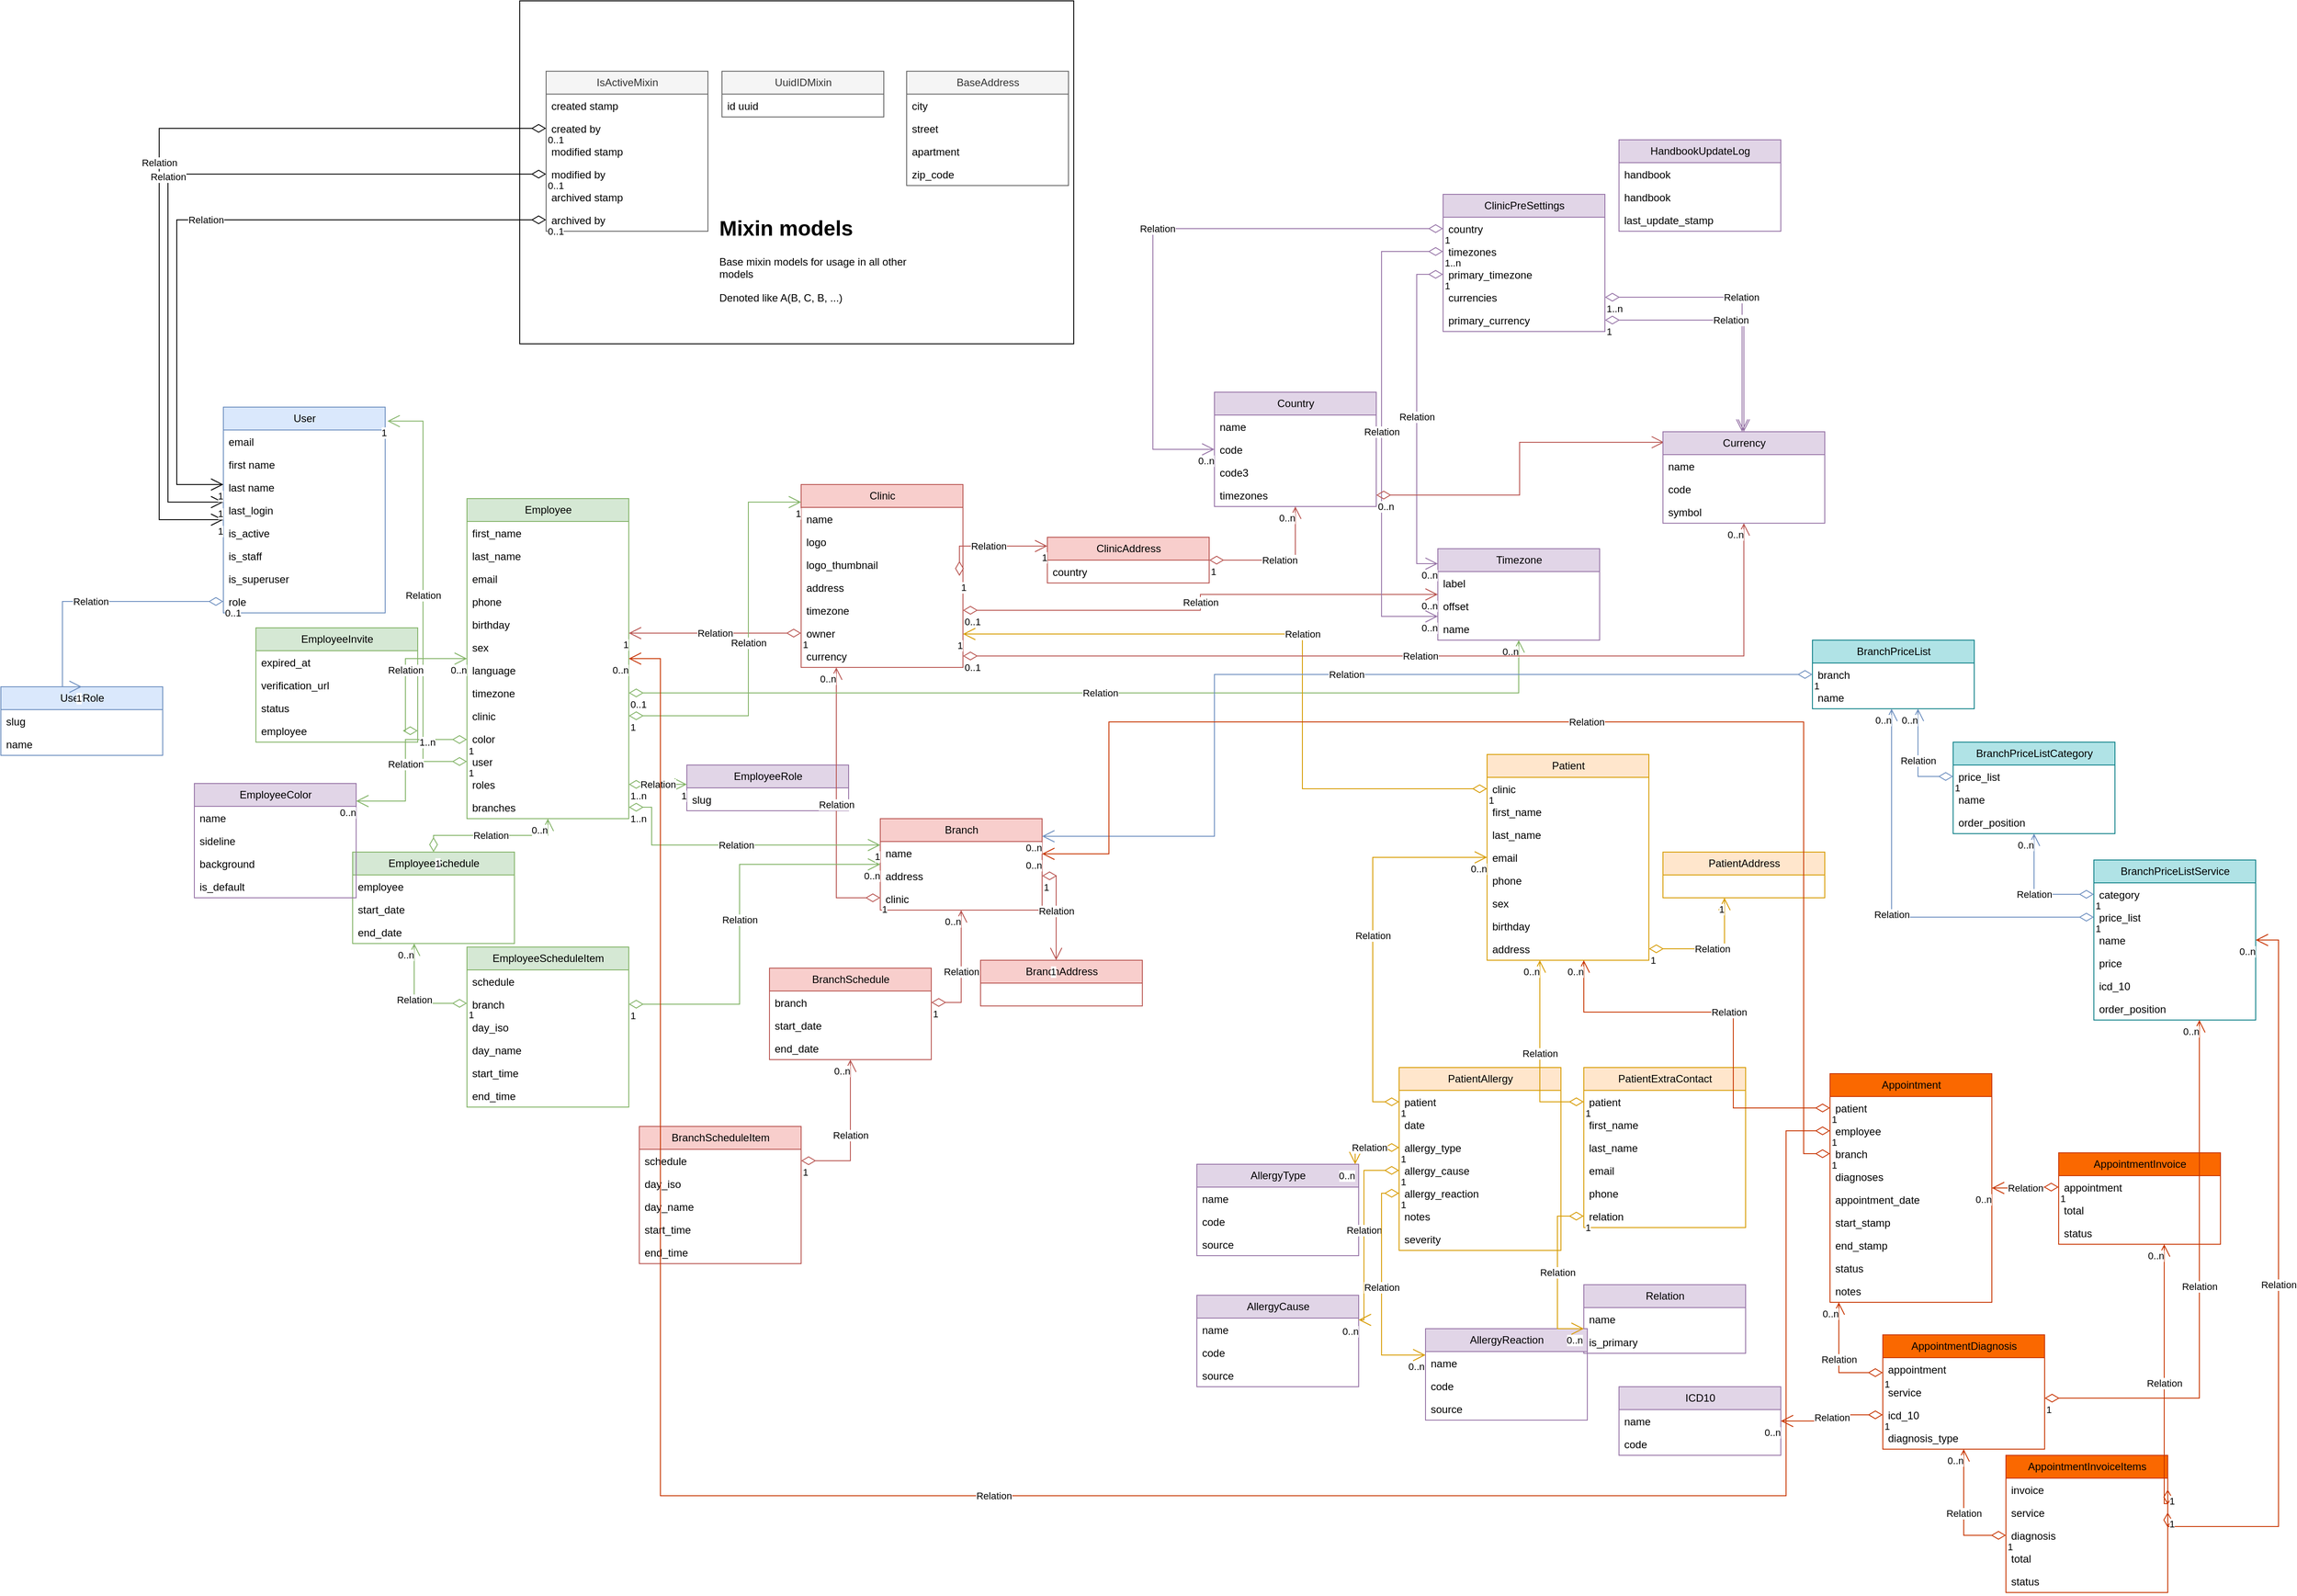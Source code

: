 <mxfile version="28.0.6">
  <diagram name="Page-1" id="6AssfcruLWCRRwNgs943">
    <mxGraphModel dx="5219" dy="2188" grid="1" gridSize="10" guides="1" tooltips="1" connect="1" arrows="1" fold="1" page="1" pageScale="1" pageWidth="827" pageHeight="1169" math="0" shadow="0">
      <root>
        <mxCell id="0" />
        <mxCell id="1" parent="0" />
        <mxCell id="HvIl4NGHGhbygublXClu-174" value="" style="rounded=0;whiteSpace=wrap;html=1;" vertex="1" parent="1">
          <mxGeometry x="-1064" width="630" height="390" as="geometry" />
        </mxCell>
        <mxCell id="OecEfJYzLQX1Bd3YdA2C-1" value="IsActiveMixin" style="swimlane;fontStyle=0;childLayout=stackLayout;horizontal=1;startSize=26;horizontalStack=0;resizeParent=1;resizeParentMax=0;resizeLast=0;collapsible=1;marginBottom=0;html=1;fillColor=#f5f5f5;fontColor=#333333;strokeColor=#666666;" parent="1" vertex="1">
          <mxGeometry x="-1034" y="80" width="184" height="182" as="geometry" />
        </mxCell>
        <mxCell id="OecEfJYzLQX1Bd3YdA2C-2" value="created stamp" style="text;strokeColor=none;fillColor=none;align=left;verticalAlign=top;spacingLeft=4;spacingRight=4;overflow=hidden;rotatable=0;points=[[0,0.5],[1,0.5]];portConstraint=eastwest;whiteSpace=wrap;html=1;" parent="OecEfJYzLQX1Bd3YdA2C-1" vertex="1">
          <mxGeometry y="26" width="184" height="26" as="geometry" />
        </mxCell>
        <mxCell id="OecEfJYzLQX1Bd3YdA2C-3" value="created by" style="text;strokeColor=none;fillColor=none;align=left;verticalAlign=top;spacingLeft=4;spacingRight=4;overflow=hidden;rotatable=0;points=[[0,0.5],[1,0.5]];portConstraint=eastwest;whiteSpace=wrap;html=1;" parent="OecEfJYzLQX1Bd3YdA2C-1" vertex="1">
          <mxGeometry y="52" width="184" height="26" as="geometry" />
        </mxCell>
        <mxCell id="OecEfJYzLQX1Bd3YdA2C-4" value="modified stamp" style="text;strokeColor=none;fillColor=none;align=left;verticalAlign=top;spacingLeft=4;spacingRight=4;overflow=hidden;rotatable=0;points=[[0,0.5],[1,0.5]];portConstraint=eastwest;whiteSpace=wrap;html=1;" parent="OecEfJYzLQX1Bd3YdA2C-1" vertex="1">
          <mxGeometry y="78" width="184" height="26" as="geometry" />
        </mxCell>
        <mxCell id="OecEfJYzLQX1Bd3YdA2C-5" value="modified by&lt;table&gt;&lt;tbody&gt;&lt;tr&gt;&lt;td&gt;&lt;br&gt;&lt;/td&gt;&lt;td&gt;&lt;br&gt;&lt;/td&gt;&lt;td&gt;&lt;br&gt;&lt;/td&gt;&lt;td&gt;&lt;br&gt;&lt;/td&gt;&lt;/tr&gt;&lt;tr&gt;&lt;td&gt;&lt;br&gt;&lt;/td&gt;&lt;td&gt;&lt;br&gt;&lt;/td&gt;&lt;td&gt;&lt;br&gt;&lt;/td&gt;&lt;td&gt;&lt;br&gt;&lt;/td&gt;&lt;/tr&gt;&lt;tr&gt;&lt;td&gt;&lt;br&gt;&lt;/td&gt;&lt;td&gt;&lt;br&gt;&lt;/td&gt;&lt;td&gt;&lt;br&gt;&lt;/td&gt;&lt;td&gt;&lt;br&gt;&lt;/td&gt;&lt;/tr&gt;&lt;/tbody&gt;&lt;/table&gt;" style="text;strokeColor=none;fillColor=none;align=left;verticalAlign=top;spacingLeft=4;spacingRight=4;overflow=hidden;rotatable=0;points=[[0,0.5],[1,0.5]];portConstraint=eastwest;whiteSpace=wrap;html=1;" parent="OecEfJYzLQX1Bd3YdA2C-1" vertex="1">
          <mxGeometry y="104" width="184" height="26" as="geometry" />
        </mxCell>
        <mxCell id="OecEfJYzLQX1Bd3YdA2C-6" value="archived&lt;span style=&quot;background-color: transparent; color: light-dark(rgb(0, 0, 0), rgb(255, 255, 255));&quot;&gt;&amp;nbsp;stamp&lt;/span&gt;" style="text;strokeColor=none;fillColor=none;align=left;verticalAlign=top;spacingLeft=4;spacingRight=4;overflow=hidden;rotatable=0;points=[[0,0.5],[1,0.5]];portConstraint=eastwest;whiteSpace=wrap;html=1;" parent="OecEfJYzLQX1Bd3YdA2C-1" vertex="1">
          <mxGeometry y="130" width="184" height="26" as="geometry" />
        </mxCell>
        <mxCell id="OecEfJYzLQX1Bd3YdA2C-7" value="archived by" style="text;strokeColor=none;fillColor=none;align=left;verticalAlign=top;spacingLeft=4;spacingRight=4;overflow=hidden;rotatable=0;points=[[0,0.5],[1,0.5]];portConstraint=eastwest;whiteSpace=wrap;html=1;" parent="OecEfJYzLQX1Bd3YdA2C-1" vertex="1">
          <mxGeometry y="156" width="184" height="26" as="geometry" />
        </mxCell>
        <mxCell id="OecEfJYzLQX1Bd3YdA2C-8" value="UuidIDMixin" style="swimlane;fontStyle=0;childLayout=stackLayout;horizontal=1;startSize=26;fillColor=#f5f5f5;horizontalStack=0;resizeParent=1;resizeParentMax=0;resizeLast=0;collapsible=1;marginBottom=0;html=1;fontColor=#333333;strokeColor=#666666;" parent="1" vertex="1">
          <mxGeometry x="-834" y="80" width="184" height="52" as="geometry" />
        </mxCell>
        <mxCell id="OecEfJYzLQX1Bd3YdA2C-9" value="id uuid" style="text;strokeColor=none;fillColor=none;align=left;verticalAlign=top;spacingLeft=4;spacingRight=4;overflow=hidden;rotatable=0;points=[[0,0.5],[1,0.5]];portConstraint=eastwest;whiteSpace=wrap;html=1;" parent="OecEfJYzLQX1Bd3YdA2C-8" vertex="1">
          <mxGeometry y="26" width="184" height="26" as="geometry" />
        </mxCell>
        <mxCell id="OecEfJYzLQX1Bd3YdA2C-10" value="User" style="swimlane;fontStyle=0;childLayout=stackLayout;horizontal=1;startSize=26;fillColor=#dae8fc;horizontalStack=0;resizeParent=1;resizeParentMax=0;resizeLast=0;collapsible=1;marginBottom=0;html=1;strokeColor=#6c8ebf;" parent="1" vertex="1">
          <mxGeometry x="-1401" y="462" width="184" height="234" as="geometry" />
        </mxCell>
        <mxCell id="OecEfJYzLQX1Bd3YdA2C-11" value="email" style="text;strokeColor=none;fillColor=none;align=left;verticalAlign=top;spacingLeft=4;spacingRight=4;overflow=hidden;rotatable=0;points=[[0,0.5],[1,0.5]];portConstraint=eastwest;whiteSpace=wrap;html=1;" parent="OecEfJYzLQX1Bd3YdA2C-10" vertex="1">
          <mxGeometry y="26" width="184" height="26" as="geometry" />
        </mxCell>
        <mxCell id="OecEfJYzLQX1Bd3YdA2C-12" value="first name" style="text;strokeColor=none;fillColor=none;align=left;verticalAlign=top;spacingLeft=4;spacingRight=4;overflow=hidden;rotatable=0;points=[[0,0.5],[1,0.5]];portConstraint=eastwest;whiteSpace=wrap;html=1;" parent="OecEfJYzLQX1Bd3YdA2C-10" vertex="1">
          <mxGeometry y="52" width="184" height="26" as="geometry" />
        </mxCell>
        <mxCell id="OecEfJYzLQX1Bd3YdA2C-13" value="last name" style="text;strokeColor=none;fillColor=none;align=left;verticalAlign=top;spacingLeft=4;spacingRight=4;overflow=hidden;rotatable=0;points=[[0,0.5],[1,0.5]];portConstraint=eastwest;whiteSpace=wrap;html=1;" parent="OecEfJYzLQX1Bd3YdA2C-10" vertex="1">
          <mxGeometry y="78" width="184" height="26" as="geometry" />
        </mxCell>
        <mxCell id="OecEfJYzLQX1Bd3YdA2C-14" value="last_login" style="text;strokeColor=none;fillColor=none;align=left;verticalAlign=top;spacingLeft=4;spacingRight=4;overflow=hidden;rotatable=0;points=[[0,0.5],[1,0.5]];portConstraint=eastwest;whiteSpace=wrap;html=1;" parent="OecEfJYzLQX1Bd3YdA2C-10" vertex="1">
          <mxGeometry y="104" width="184" height="26" as="geometry" />
        </mxCell>
        <mxCell id="OecEfJYzLQX1Bd3YdA2C-15" value="is_active" style="text;strokeColor=none;fillColor=none;align=left;verticalAlign=top;spacingLeft=4;spacingRight=4;overflow=hidden;rotatable=0;points=[[0,0.5],[1,0.5]];portConstraint=eastwest;whiteSpace=wrap;html=1;" parent="OecEfJYzLQX1Bd3YdA2C-10" vertex="1">
          <mxGeometry y="130" width="184" height="26" as="geometry" />
        </mxCell>
        <mxCell id="OecEfJYzLQX1Bd3YdA2C-16" value="is_staff" style="text;strokeColor=none;fillColor=none;align=left;verticalAlign=top;spacingLeft=4;spacingRight=4;overflow=hidden;rotatable=0;points=[[0,0.5],[1,0.5]];portConstraint=eastwest;whiteSpace=wrap;html=1;" parent="OecEfJYzLQX1Bd3YdA2C-10" vertex="1">
          <mxGeometry y="156" width="184" height="26" as="geometry" />
        </mxCell>
        <mxCell id="OecEfJYzLQX1Bd3YdA2C-17" value="is_superuser" style="text;strokeColor=none;fillColor=none;align=left;verticalAlign=top;spacingLeft=4;spacingRight=4;overflow=hidden;rotatable=0;points=[[0,0.5],[1,0.5]];portConstraint=eastwest;whiteSpace=wrap;html=1;" parent="OecEfJYzLQX1Bd3YdA2C-10" vertex="1">
          <mxGeometry y="182" width="184" height="26" as="geometry" />
        </mxCell>
        <mxCell id="OecEfJYzLQX1Bd3YdA2C-18" value="role" style="text;strokeColor=none;fillColor=none;align=left;verticalAlign=top;spacingLeft=4;spacingRight=4;overflow=hidden;rotatable=0;points=[[0,0.5],[1,0.5]];portConstraint=eastwest;whiteSpace=wrap;html=1;" parent="OecEfJYzLQX1Bd3YdA2C-10" vertex="1">
          <mxGeometry y="208" width="184" height="26" as="geometry" />
        </mxCell>
        <mxCell id="OecEfJYzLQX1Bd3YdA2C-19" value="UserRole" style="swimlane;fontStyle=0;childLayout=stackLayout;horizontal=1;startSize=26;fillColor=#dae8fc;horizontalStack=0;resizeParent=1;resizeParentMax=0;resizeLast=0;collapsible=1;marginBottom=0;html=1;strokeColor=#6c8ebf;" parent="1" vertex="1">
          <mxGeometry x="-1654" y="780" width="184" height="78" as="geometry" />
        </mxCell>
        <mxCell id="OecEfJYzLQX1Bd3YdA2C-20" value="slug" style="text;strokeColor=none;fillColor=none;align=left;verticalAlign=top;spacingLeft=4;spacingRight=4;overflow=hidden;rotatable=0;points=[[0,0.5],[1,0.5]];portConstraint=eastwest;whiteSpace=wrap;html=1;" parent="OecEfJYzLQX1Bd3YdA2C-19" vertex="1">
          <mxGeometry y="26" width="184" height="26" as="geometry" />
        </mxCell>
        <mxCell id="OecEfJYzLQX1Bd3YdA2C-21" value="name" style="text;strokeColor=none;fillColor=none;align=left;verticalAlign=top;spacingLeft=4;spacingRight=4;overflow=hidden;rotatable=0;points=[[0,0.5],[1,0.5]];portConstraint=eastwest;whiteSpace=wrap;html=1;" parent="OecEfJYzLQX1Bd3YdA2C-19" vertex="1">
          <mxGeometry y="52" width="184" height="26" as="geometry" />
        </mxCell>
        <mxCell id="OecEfJYzLQX1Bd3YdA2C-22" value="Relation" style="endArrow=open;html=1;endSize=12;startArrow=diamondThin;startSize=14;startFill=0;edgeStyle=orthogonalEdgeStyle;rounded=0;entryX=0.5;entryY=0;entryDx=0;entryDy=0;fillColor=#dae8fc;strokeColor=#6c8ebf;" parent="1" target="OecEfJYzLQX1Bd3YdA2C-19" edge="1" source="OecEfJYzLQX1Bd3YdA2C-18">
          <mxGeometry relative="1" as="geometry">
            <mxPoint x="-244" y="911" as="sourcePoint" />
            <mxPoint x="166" y="748.5" as="targetPoint" />
            <Array as="points">
              <mxPoint x="-1584" y="683" />
            </Array>
          </mxGeometry>
        </mxCell>
        <mxCell id="OecEfJYzLQX1Bd3YdA2C-23" value="0..1" style="edgeLabel;resizable=0;html=1;align=left;verticalAlign=top;" parent="OecEfJYzLQX1Bd3YdA2C-22" connectable="0" vertex="1">
          <mxGeometry x="-1" relative="1" as="geometry" />
        </mxCell>
        <mxCell id="OecEfJYzLQX1Bd3YdA2C-24" value="1" style="edgeLabel;resizable=0;html=1;align=right;verticalAlign=top;" parent="OecEfJYzLQX1Bd3YdA2C-22" connectable="0" vertex="1">
          <mxGeometry x="1" relative="1" as="geometry" />
        </mxCell>
        <mxCell id="OecEfJYzLQX1Bd3YdA2C-25" value="Relation" style="endArrow=open;html=1;endSize=12;startArrow=diamondThin;startSize=14;startFill=0;edgeStyle=orthogonalEdgeStyle;rounded=0;exitX=0;exitY=0.5;exitDx=0;exitDy=0;" parent="1" source="OecEfJYzLQX1Bd3YdA2C-3" target="OecEfJYzLQX1Bd3YdA2C-10" edge="1">
          <mxGeometry relative="1" as="geometry">
            <mxPoint x="-154" y="760" as="sourcePoint" />
            <mxPoint x="6" y="760" as="targetPoint" />
            <Array as="points">
              <mxPoint x="-1474" y="145" />
              <mxPoint x="-1474" y="590" />
            </Array>
          </mxGeometry>
        </mxCell>
        <mxCell id="OecEfJYzLQX1Bd3YdA2C-26" value="0..1" style="edgeLabel;resizable=0;html=1;align=left;verticalAlign=top;" parent="OecEfJYzLQX1Bd3YdA2C-25" connectable="0" vertex="1">
          <mxGeometry x="-1" relative="1" as="geometry" />
        </mxCell>
        <mxCell id="OecEfJYzLQX1Bd3YdA2C-27" value="1" style="edgeLabel;resizable=0;html=1;align=right;verticalAlign=top;" parent="OecEfJYzLQX1Bd3YdA2C-25" connectable="0" vertex="1">
          <mxGeometry x="1" relative="1" as="geometry" />
        </mxCell>
        <mxCell id="OecEfJYzLQX1Bd3YdA2C-28" value="Relation" style="endArrow=open;html=1;endSize=12;startArrow=diamondThin;startSize=14;startFill=0;edgeStyle=orthogonalEdgeStyle;rounded=0;strokeColor=default;align=center;verticalAlign=middle;fontFamily=Helvetica;fontSize=11;fontColor=default;labelBackgroundColor=default;exitX=0;exitY=0.5;exitDx=0;exitDy=0;" parent="1" source="OecEfJYzLQX1Bd3YdA2C-5" target="OecEfJYzLQX1Bd3YdA2C-10" edge="1">
          <mxGeometry relative="1" as="geometry">
            <mxPoint x="-154" y="760" as="sourcePoint" />
            <mxPoint x="6" y="760" as="targetPoint" />
            <Array as="points">
              <mxPoint x="-1464" y="197" />
              <mxPoint x="-1464" y="570" />
            </Array>
          </mxGeometry>
        </mxCell>
        <mxCell id="OecEfJYzLQX1Bd3YdA2C-29" value="0..1" style="edgeLabel;resizable=0;html=1;align=left;verticalAlign=top;fontFamily=Helvetica;fontSize=11;fontColor=default;labelBackgroundColor=default;" parent="OecEfJYzLQX1Bd3YdA2C-28" connectable="0" vertex="1">
          <mxGeometry x="-1" relative="1" as="geometry" />
        </mxCell>
        <mxCell id="OecEfJYzLQX1Bd3YdA2C-30" value="1" style="edgeLabel;resizable=0;html=1;align=right;verticalAlign=top;fontFamily=Helvetica;fontSize=11;fontColor=default;labelBackgroundColor=default;" parent="OecEfJYzLQX1Bd3YdA2C-28" connectable="0" vertex="1">
          <mxGeometry x="1" relative="1" as="geometry" />
        </mxCell>
        <mxCell id="OecEfJYzLQX1Bd3YdA2C-31" value="Relation" style="endArrow=open;html=1;endSize=12;startArrow=diamondThin;startSize=14;startFill=0;edgeStyle=orthogonalEdgeStyle;rounded=0;strokeColor=default;align=center;verticalAlign=middle;fontFamily=Helvetica;fontSize=11;fontColor=default;labelBackgroundColor=default;exitX=0;exitY=0.5;exitDx=0;exitDy=0;" parent="1" source="OecEfJYzLQX1Bd3YdA2C-7" edge="1" target="OecEfJYzLQX1Bd3YdA2C-10">
          <mxGeometry relative="1" as="geometry">
            <mxPoint x="-34" y="640" as="sourcePoint" />
            <mxPoint x="-124" y="690" as="targetPoint" />
            <Array as="points">
              <mxPoint x="-1454" y="249" />
              <mxPoint x="-1454" y="550" />
            </Array>
          </mxGeometry>
        </mxCell>
        <mxCell id="OecEfJYzLQX1Bd3YdA2C-32" value="0..1" style="edgeLabel;resizable=0;html=1;align=left;verticalAlign=top;fontFamily=Helvetica;fontSize=11;fontColor=default;labelBackgroundColor=default;" parent="OecEfJYzLQX1Bd3YdA2C-31" connectable="0" vertex="1">
          <mxGeometry x="-1" relative="1" as="geometry" />
        </mxCell>
        <mxCell id="OecEfJYzLQX1Bd3YdA2C-33" value="1" style="edgeLabel;resizable=0;html=1;align=right;verticalAlign=top;fontFamily=Helvetica;fontSize=11;fontColor=default;labelBackgroundColor=default;" parent="OecEfJYzLQX1Bd3YdA2C-31" connectable="0" vertex="1">
          <mxGeometry x="1" relative="1" as="geometry" />
        </mxCell>
        <mxCell id="OecEfJYzLQX1Bd3YdA2C-34" value="Clinic" style="swimlane;fontStyle=0;childLayout=stackLayout;horizontal=1;startSize=26;fillColor=#f8cecc;horizontalStack=0;resizeParent=1;resizeParentMax=0;resizeLast=0;collapsible=1;marginBottom=0;html=1;strokeColor=#b85450;" parent="1" vertex="1">
          <mxGeometry x="-744" y="550" width="184" height="208" as="geometry" />
        </mxCell>
        <mxCell id="OecEfJYzLQX1Bd3YdA2C-35" value="name" style="text;strokeColor=none;fillColor=none;align=left;verticalAlign=top;spacingLeft=4;spacingRight=4;overflow=hidden;rotatable=0;points=[[0,0.5],[1,0.5]];portConstraint=eastwest;whiteSpace=wrap;html=1;" parent="OecEfJYzLQX1Bd3YdA2C-34" vertex="1">
          <mxGeometry y="26" width="184" height="26" as="geometry" />
        </mxCell>
        <mxCell id="Mj6mIItFze49XFK4zkgr-71" value="logo" style="text;strokeColor=none;fillColor=none;align=left;verticalAlign=top;spacingLeft=4;spacingRight=4;overflow=hidden;rotatable=0;points=[[0,0.5],[1,0.5]];portConstraint=eastwest;whiteSpace=wrap;html=1;" parent="OecEfJYzLQX1Bd3YdA2C-34" vertex="1">
          <mxGeometry y="52" width="184" height="26" as="geometry" />
        </mxCell>
        <mxCell id="Mj6mIItFze49XFK4zkgr-72" value="logo_thumbnail" style="text;strokeColor=none;fillColor=none;align=left;verticalAlign=top;spacingLeft=4;spacingRight=4;overflow=hidden;rotatable=0;points=[[0,0.5],[1,0.5]];portConstraint=eastwest;whiteSpace=wrap;html=1;" parent="OecEfJYzLQX1Bd3YdA2C-34" vertex="1">
          <mxGeometry y="78" width="184" height="26" as="geometry" />
        </mxCell>
        <mxCell id="OecEfJYzLQX1Bd3YdA2C-36" value="address" style="text;strokeColor=none;fillColor=none;align=left;verticalAlign=top;spacingLeft=4;spacingRight=4;overflow=hidden;rotatable=0;points=[[0,0.5],[1,0.5]];portConstraint=eastwest;whiteSpace=wrap;html=1;" parent="OecEfJYzLQX1Bd3YdA2C-34" vertex="1">
          <mxGeometry y="104" width="184" height="26" as="geometry" />
        </mxCell>
        <mxCell id="OecEfJYzLQX1Bd3YdA2C-37" value="timezone" style="text;strokeColor=none;fillColor=none;align=left;verticalAlign=top;spacingLeft=4;spacingRight=4;overflow=hidden;rotatable=0;points=[[0,0.5],[1,0.5]];portConstraint=eastwest;whiteSpace=wrap;html=1;" parent="OecEfJYzLQX1Bd3YdA2C-34" vertex="1">
          <mxGeometry y="130" width="184" height="26" as="geometry" />
        </mxCell>
        <mxCell id="OecEfJYzLQX1Bd3YdA2C-38" value="owner" style="text;strokeColor=none;fillColor=none;align=left;verticalAlign=top;spacingLeft=4;spacingRight=4;overflow=hidden;rotatable=0;points=[[0,0.5],[1,0.5]];portConstraint=eastwest;whiteSpace=wrap;html=1;" parent="OecEfJYzLQX1Bd3YdA2C-34" vertex="1">
          <mxGeometry y="156" width="184" height="26" as="geometry" />
        </mxCell>
        <mxCell id="HvIl4NGHGhbygublXClu-48" value="currency" style="text;strokeColor=none;fillColor=none;align=left;verticalAlign=top;spacingLeft=4;spacingRight=4;overflow=hidden;rotatable=0;points=[[0,0.5],[1,0.5]];portConstraint=eastwest;whiteSpace=wrap;html=1;" vertex="1" parent="OecEfJYzLQX1Bd3YdA2C-34">
          <mxGeometry y="182" width="184" height="26" as="geometry" />
        </mxCell>
        <mxCell id="OecEfJYzLQX1Bd3YdA2C-40" value="Employee" style="swimlane;fontStyle=0;childLayout=stackLayout;horizontal=1;startSize=26;fillColor=#d5e8d4;horizontalStack=0;resizeParent=1;resizeParentMax=0;resizeLast=0;collapsible=1;marginBottom=0;html=1;strokeColor=#82b366;" parent="1" vertex="1">
          <mxGeometry x="-1124" y="566" width="184" height="364" as="geometry" />
        </mxCell>
        <mxCell id="OecEfJYzLQX1Bd3YdA2C-41" value="first_name" style="text;strokeColor=none;fillColor=none;align=left;verticalAlign=top;spacingLeft=4;spacingRight=4;overflow=hidden;rotatable=0;points=[[0,0.5],[1,0.5]];portConstraint=eastwest;whiteSpace=wrap;html=1;" parent="OecEfJYzLQX1Bd3YdA2C-40" vertex="1">
          <mxGeometry y="26" width="184" height="26" as="geometry" />
        </mxCell>
        <mxCell id="OecEfJYzLQX1Bd3YdA2C-42" value="last_name" style="text;strokeColor=none;fillColor=none;align=left;verticalAlign=top;spacingLeft=4;spacingRight=4;overflow=hidden;rotatable=0;points=[[0,0.5],[1,0.5]];portConstraint=eastwest;whiteSpace=wrap;html=1;" parent="OecEfJYzLQX1Bd3YdA2C-40" vertex="1">
          <mxGeometry y="52" width="184" height="26" as="geometry" />
        </mxCell>
        <mxCell id="OecEfJYzLQX1Bd3YdA2C-43" value="email" style="text;strokeColor=none;fillColor=none;align=left;verticalAlign=top;spacingLeft=4;spacingRight=4;overflow=hidden;rotatable=0;points=[[0,0.5],[1,0.5]];portConstraint=eastwest;whiteSpace=wrap;html=1;" parent="OecEfJYzLQX1Bd3YdA2C-40" vertex="1">
          <mxGeometry y="78" width="184" height="26" as="geometry" />
        </mxCell>
        <mxCell id="Mj6mIItFze49XFK4zkgr-41" value="phone" style="text;strokeColor=none;fillColor=none;align=left;verticalAlign=top;spacingLeft=4;spacingRight=4;overflow=hidden;rotatable=0;points=[[0,0.5],[1,0.5]];portConstraint=eastwest;whiteSpace=wrap;html=1;" parent="OecEfJYzLQX1Bd3YdA2C-40" vertex="1">
          <mxGeometry y="104" width="184" height="26" as="geometry" />
        </mxCell>
        <mxCell id="Mj6mIItFze49XFK4zkgr-39" value="birthday" style="text;strokeColor=none;fillColor=none;align=left;verticalAlign=top;spacingLeft=4;spacingRight=4;overflow=hidden;rotatable=0;points=[[0,0.5],[1,0.5]];portConstraint=eastwest;whiteSpace=wrap;html=1;" parent="OecEfJYzLQX1Bd3YdA2C-40" vertex="1">
          <mxGeometry y="130" width="184" height="26" as="geometry" />
        </mxCell>
        <mxCell id="Mj6mIItFze49XFK4zkgr-40" value="sex" style="text;strokeColor=none;fillColor=none;align=left;verticalAlign=top;spacingLeft=4;spacingRight=4;overflow=hidden;rotatable=0;points=[[0,0.5],[1,0.5]];portConstraint=eastwest;whiteSpace=wrap;html=1;" parent="OecEfJYzLQX1Bd3YdA2C-40" vertex="1">
          <mxGeometry y="156" width="184" height="26" as="geometry" />
        </mxCell>
        <mxCell id="Mj6mIItFze49XFK4zkgr-42" value="language" style="text;strokeColor=none;fillColor=none;align=left;verticalAlign=top;spacingLeft=4;spacingRight=4;overflow=hidden;rotatable=0;points=[[0,0.5],[1,0.5]];portConstraint=eastwest;whiteSpace=wrap;html=1;" parent="OecEfJYzLQX1Bd3YdA2C-40" vertex="1">
          <mxGeometry y="182" width="184" height="26" as="geometry" />
        </mxCell>
        <mxCell id="Mj6mIItFze49XFK4zkgr-44" value="timezone" style="text;strokeColor=none;fillColor=none;align=left;verticalAlign=top;spacingLeft=4;spacingRight=4;overflow=hidden;rotatable=0;points=[[0,0.5],[1,0.5]];portConstraint=eastwest;whiteSpace=wrap;html=1;" parent="OecEfJYzLQX1Bd3YdA2C-40" vertex="1">
          <mxGeometry y="208" width="184" height="26" as="geometry" />
        </mxCell>
        <mxCell id="OecEfJYzLQX1Bd3YdA2C-44" value="clinic" style="text;strokeColor=none;fillColor=none;align=left;verticalAlign=top;spacingLeft=4;spacingRight=4;overflow=hidden;rotatable=0;points=[[0,0.5],[1,0.5]];portConstraint=eastwest;whiteSpace=wrap;html=1;" parent="OecEfJYzLQX1Bd3YdA2C-40" vertex="1">
          <mxGeometry y="234" width="184" height="26" as="geometry" />
        </mxCell>
        <mxCell id="Mj6mIItFze49XFK4zkgr-29" value="color" style="text;strokeColor=none;fillColor=none;align=left;verticalAlign=top;spacingLeft=4;spacingRight=4;overflow=hidden;rotatable=0;points=[[0,0.5],[1,0.5]];portConstraint=eastwest;whiteSpace=wrap;html=1;" parent="OecEfJYzLQX1Bd3YdA2C-40" vertex="1">
          <mxGeometry y="260" width="184" height="26" as="geometry" />
        </mxCell>
        <mxCell id="OecEfJYzLQX1Bd3YdA2C-45" value="user" style="text;strokeColor=none;fillColor=none;align=left;verticalAlign=top;spacingLeft=4;spacingRight=4;overflow=hidden;rotatable=0;points=[[0,0.5],[1,0.5]];portConstraint=eastwest;whiteSpace=wrap;html=1;" parent="OecEfJYzLQX1Bd3YdA2C-40" vertex="1">
          <mxGeometry y="286" width="184" height="26" as="geometry" />
        </mxCell>
        <mxCell id="OecEfJYzLQX1Bd3YdA2C-81" value="roles" style="text;strokeColor=none;fillColor=none;align=left;verticalAlign=top;spacingLeft=4;spacingRight=4;overflow=hidden;rotatable=0;points=[[0,0.5],[1,0.5]];portConstraint=eastwest;whiteSpace=wrap;html=1;" parent="OecEfJYzLQX1Bd3YdA2C-40" vertex="1">
          <mxGeometry y="312" width="184" height="26" as="geometry" />
        </mxCell>
        <mxCell id="Mj6mIItFze49XFK4zkgr-25" value="branches" style="text;strokeColor=none;fillColor=none;align=left;verticalAlign=top;spacingLeft=4;spacingRight=4;overflow=hidden;rotatable=0;points=[[0,0.5],[1,0.5]];portConstraint=eastwest;whiteSpace=wrap;html=1;" parent="OecEfJYzLQX1Bd3YdA2C-40" vertex="1">
          <mxGeometry y="338" width="184" height="26" as="geometry" />
        </mxCell>
        <mxCell id="OecEfJYzLQX1Bd3YdA2C-46" value="Relation" style="endArrow=open;html=1;endSize=12;startArrow=diamondThin;startSize=14;startFill=0;edgeStyle=orthogonalEdgeStyle;rounded=0;entryX=1.014;entryY=0.068;entryDx=0;entryDy=0;exitX=0;exitY=0.5;exitDx=0;exitDy=0;entryPerimeter=0;fillColor=#d5e8d4;strokeColor=#82b366;" parent="1" source="OecEfJYzLQX1Bd3YdA2C-45" target="OecEfJYzLQX1Bd3YdA2C-10" edge="1">
          <mxGeometry relative="1" as="geometry">
            <mxPoint x="106" y="860" as="sourcePoint" />
            <mxPoint x="106" y="949" as="targetPoint" />
            <Array as="points">
              <mxPoint x="-1174" y="865" />
              <mxPoint x="-1174" y="478" />
            </Array>
          </mxGeometry>
        </mxCell>
        <mxCell id="OecEfJYzLQX1Bd3YdA2C-47" value="1" style="edgeLabel;resizable=0;html=1;align=left;verticalAlign=top;" parent="OecEfJYzLQX1Bd3YdA2C-46" connectable="0" vertex="1">
          <mxGeometry x="-1" relative="1" as="geometry" />
        </mxCell>
        <mxCell id="OecEfJYzLQX1Bd3YdA2C-48" value="1" style="edgeLabel;resizable=0;html=1;align=right;verticalAlign=top;" parent="OecEfJYzLQX1Bd3YdA2C-46" connectable="0" vertex="1">
          <mxGeometry x="1" relative="1" as="geometry" />
        </mxCell>
        <mxCell id="OecEfJYzLQX1Bd3YdA2C-49" value="Relation" style="endArrow=open;html=1;endSize=12;startArrow=diamondThin;startSize=14;startFill=0;edgeStyle=orthogonalEdgeStyle;rounded=0;fillColor=#f8cecc;strokeColor=#b85450;" parent="1" source="OecEfJYzLQX1Bd3YdA2C-38" target="OecEfJYzLQX1Bd3YdA2C-40" edge="1">
          <mxGeometry relative="1" as="geometry">
            <mxPoint x="124" y="1077" as="sourcePoint" />
            <mxPoint x="26" y="940" as="targetPoint" />
            <Array as="points">
              <mxPoint x="-914" y="719" />
              <mxPoint x="-914" y="719" />
            </Array>
          </mxGeometry>
        </mxCell>
        <mxCell id="OecEfJYzLQX1Bd3YdA2C-50" value="1" style="edgeLabel;resizable=0;html=1;align=left;verticalAlign=top;" parent="OecEfJYzLQX1Bd3YdA2C-49" connectable="0" vertex="1">
          <mxGeometry x="-1" relative="1" as="geometry" />
        </mxCell>
        <mxCell id="OecEfJYzLQX1Bd3YdA2C-51" value="1" style="edgeLabel;resizable=0;html=1;align=right;verticalAlign=top;" parent="OecEfJYzLQX1Bd3YdA2C-49" connectable="0" vertex="1">
          <mxGeometry x="1" relative="1" as="geometry" />
        </mxCell>
        <mxCell id="OecEfJYzLQX1Bd3YdA2C-52" value="Relation" style="endArrow=open;html=1;endSize=12;startArrow=diamondThin;startSize=14;startFill=0;edgeStyle=orthogonalEdgeStyle;rounded=0;fillColor=#d5e8d4;strokeColor=#82b366;" parent="1" target="OecEfJYzLQX1Bd3YdA2C-34" edge="1" source="OecEfJYzLQX1Bd3YdA2C-44">
          <mxGeometry relative="1" as="geometry">
            <mxPoint x="147" y="710" as="sourcePoint" />
            <mxPoint x="206" y="1026" as="targetPoint" />
            <Array as="points">
              <mxPoint x="-804" y="813" />
              <mxPoint x="-804" y="570" />
            </Array>
          </mxGeometry>
        </mxCell>
        <mxCell id="OecEfJYzLQX1Bd3YdA2C-53" value="1" style="edgeLabel;resizable=0;html=1;align=left;verticalAlign=top;" parent="OecEfJYzLQX1Bd3YdA2C-52" connectable="0" vertex="1">
          <mxGeometry x="-1" relative="1" as="geometry" />
        </mxCell>
        <mxCell id="OecEfJYzLQX1Bd3YdA2C-54" value="1" style="edgeLabel;resizable=0;html=1;align=right;verticalAlign=top;" parent="OecEfJYzLQX1Bd3YdA2C-52" connectable="0" vertex="1">
          <mxGeometry x="1" relative="1" as="geometry" />
        </mxCell>
        <mxCell id="OecEfJYzLQX1Bd3YdA2C-55" value="Country" style="swimlane;fontStyle=0;childLayout=stackLayout;horizontal=1;startSize=26;fillColor=#e1d5e7;horizontalStack=0;resizeParent=1;resizeParentMax=0;resizeLast=0;collapsible=1;marginBottom=0;html=1;strokeColor=#9673a6;" parent="1" vertex="1">
          <mxGeometry x="-274" y="445" width="184" height="130" as="geometry" />
        </mxCell>
        <mxCell id="OecEfJYzLQX1Bd3YdA2C-56" value="name" style="text;strokeColor=none;fillColor=none;align=left;verticalAlign=top;spacingLeft=4;spacingRight=4;overflow=hidden;rotatable=0;points=[[0,0.5],[1,0.5]];portConstraint=eastwest;whiteSpace=wrap;html=1;" parent="OecEfJYzLQX1Bd3YdA2C-55" vertex="1">
          <mxGeometry y="26" width="184" height="26" as="geometry" />
        </mxCell>
        <mxCell id="OecEfJYzLQX1Bd3YdA2C-57" value="code" style="text;strokeColor=none;fillColor=none;align=left;verticalAlign=top;spacingLeft=4;spacingRight=4;overflow=hidden;rotatable=0;points=[[0,0.5],[1,0.5]];portConstraint=eastwest;whiteSpace=wrap;html=1;" parent="OecEfJYzLQX1Bd3YdA2C-55" vertex="1">
          <mxGeometry y="52" width="184" height="26" as="geometry" />
        </mxCell>
        <mxCell id="OecEfJYzLQX1Bd3YdA2C-58" value="code3" style="text;strokeColor=none;fillColor=none;align=left;verticalAlign=top;spacingLeft=4;spacingRight=4;overflow=hidden;rotatable=0;points=[[0,0.5],[1,0.5]];portConstraint=eastwest;whiteSpace=wrap;html=1;" parent="OecEfJYzLQX1Bd3YdA2C-55" vertex="1">
          <mxGeometry y="78" width="184" height="26" as="geometry" />
        </mxCell>
        <mxCell id="OecEfJYzLQX1Bd3YdA2C-59" value="timezones" style="text;strokeColor=none;fillColor=none;align=left;verticalAlign=top;spacingLeft=4;spacingRight=4;overflow=hidden;rotatable=0;points=[[0,0.5],[1,0.5]];portConstraint=eastwest;whiteSpace=wrap;html=1;" parent="OecEfJYzLQX1Bd3YdA2C-55" vertex="1">
          <mxGeometry y="104" width="184" height="26" as="geometry" />
        </mxCell>
        <mxCell id="OecEfJYzLQX1Bd3YdA2C-61" value="Timezone" style="swimlane;fontStyle=0;childLayout=stackLayout;horizontal=1;startSize=26;fillColor=#e1d5e7;horizontalStack=0;resizeParent=1;resizeParentMax=0;resizeLast=0;collapsible=1;marginBottom=0;html=1;strokeColor=#9673a6;" parent="1" vertex="1">
          <mxGeometry x="-20" y="623" width="184" height="104" as="geometry" />
        </mxCell>
        <mxCell id="OecEfJYzLQX1Bd3YdA2C-62" value="label" style="text;strokeColor=none;fillColor=none;align=left;verticalAlign=top;spacingLeft=4;spacingRight=4;overflow=hidden;rotatable=0;points=[[0,0.5],[1,0.5]];portConstraint=eastwest;whiteSpace=wrap;html=1;" parent="OecEfJYzLQX1Bd3YdA2C-61" vertex="1">
          <mxGeometry y="26" width="184" height="26" as="geometry" />
        </mxCell>
        <mxCell id="OecEfJYzLQX1Bd3YdA2C-63" value="offset" style="text;strokeColor=none;fillColor=none;align=left;verticalAlign=top;spacingLeft=4;spacingRight=4;overflow=hidden;rotatable=0;points=[[0,0.5],[1,0.5]];portConstraint=eastwest;whiteSpace=wrap;html=1;" parent="OecEfJYzLQX1Bd3YdA2C-61" vertex="1">
          <mxGeometry y="52" width="184" height="26" as="geometry" />
        </mxCell>
        <mxCell id="OecEfJYzLQX1Bd3YdA2C-64" value="name" style="text;strokeColor=none;fillColor=none;align=left;verticalAlign=top;spacingLeft=4;spacingRight=4;overflow=hidden;rotatable=0;points=[[0,0.5],[1,0.5]];portConstraint=eastwest;whiteSpace=wrap;html=1;" parent="OecEfJYzLQX1Bd3YdA2C-61" vertex="1">
          <mxGeometry y="78" width="184" height="26" as="geometry" />
        </mxCell>
        <mxCell id="OecEfJYzLQX1Bd3YdA2C-72" value="Relation" style="endArrow=open;html=1;endSize=12;startArrow=diamondThin;startSize=14;startFill=0;edgeStyle=orthogonalEdgeStyle;rounded=0;strokeColor=#b85450;align=center;verticalAlign=middle;fontFamily=Helvetica;fontSize=11;fontColor=default;labelBackgroundColor=default;exitX=1;exitY=0.5;exitDx=0;exitDy=0;fillColor=#f8cecc;" parent="1" source="OecEfJYzLQX1Bd3YdA2C-37" target="OecEfJYzLQX1Bd3YdA2C-61" edge="1">
          <mxGeometry relative="1" as="geometry">
            <mxPoint x="576" y="988" as="sourcePoint" />
            <mxPoint x="636" y="710" as="targetPoint" />
          </mxGeometry>
        </mxCell>
        <mxCell id="OecEfJYzLQX1Bd3YdA2C-73" value="0..1" style="edgeLabel;resizable=0;html=1;align=left;verticalAlign=top;fontFamily=Helvetica;fontSize=11;fontColor=default;labelBackgroundColor=default;" parent="OecEfJYzLQX1Bd3YdA2C-72" connectable="0" vertex="1">
          <mxGeometry x="-1" relative="1" as="geometry" />
        </mxCell>
        <mxCell id="OecEfJYzLQX1Bd3YdA2C-74" value="0..n" style="edgeLabel;resizable=0;html=1;align=right;verticalAlign=top;fontFamily=Helvetica;fontSize=11;fontColor=default;labelBackgroundColor=default;" parent="OecEfJYzLQX1Bd3YdA2C-72" connectable="0" vertex="1">
          <mxGeometry x="1" relative="1" as="geometry" />
        </mxCell>
        <mxCell id="OecEfJYzLQX1Bd3YdA2C-75" value="EmployeeRole" style="swimlane;fontStyle=0;childLayout=stackLayout;horizontal=1;startSize=26;fillColor=#e1d5e7;horizontalStack=0;resizeParent=1;resizeParentMax=0;resizeLast=0;collapsible=1;marginBottom=0;html=1;strokeColor=#9673a6;" parent="1" vertex="1">
          <mxGeometry x="-874" y="869" width="184" height="52" as="geometry" />
        </mxCell>
        <mxCell id="OecEfJYzLQX1Bd3YdA2C-76" value="slug" style="text;strokeColor=none;fillColor=none;align=left;verticalAlign=top;spacingLeft=4;spacingRight=4;overflow=hidden;rotatable=0;points=[[0,0.5],[1,0.5]];portConstraint=eastwest;whiteSpace=wrap;html=1;" parent="OecEfJYzLQX1Bd3YdA2C-75" vertex="1">
          <mxGeometry y="26" width="184" height="26" as="geometry" />
        </mxCell>
        <mxCell id="OecEfJYzLQX1Bd3YdA2C-85" value="Relation" style="endArrow=open;html=1;endSize=12;startArrow=diamondThin;startSize=14;startFill=0;edgeStyle=orthogonalEdgeStyle;rounded=0;fillColor=#d5e8d4;strokeColor=#82b366;" parent="1" source="OecEfJYzLQX1Bd3YdA2C-81" target="OecEfJYzLQX1Bd3YdA2C-75" edge="1">
          <mxGeometry relative="1" as="geometry">
            <mxPoint x="-1284" y="926.47" as="sourcePoint" />
            <mxPoint x="-1134" y="523.529" as="targetPoint" />
            <Array as="points">
              <mxPoint x="-864" y="891" />
            </Array>
          </mxGeometry>
        </mxCell>
        <mxCell id="OecEfJYzLQX1Bd3YdA2C-86" value="1..n" style="edgeLabel;resizable=0;html=1;align=left;verticalAlign=top;" parent="OecEfJYzLQX1Bd3YdA2C-85" connectable="0" vertex="1">
          <mxGeometry x="-1" relative="1" as="geometry" />
        </mxCell>
        <mxCell id="OecEfJYzLQX1Bd3YdA2C-87" value="1" style="edgeLabel;resizable=0;html=1;align=right;verticalAlign=top;" parent="OecEfJYzLQX1Bd3YdA2C-85" connectable="0" vertex="1">
          <mxGeometry x="1" relative="1" as="geometry" />
        </mxCell>
        <mxCell id="OecEfJYzLQX1Bd3YdA2C-88" value="Branch" style="swimlane;fontStyle=0;childLayout=stackLayout;horizontal=1;startSize=26;fillColor=#f8cecc;horizontalStack=0;resizeParent=1;resizeParentMax=0;resizeLast=0;collapsible=1;marginBottom=0;html=1;strokeColor=#b85450;" parent="1" vertex="1">
          <mxGeometry x="-654" y="930" width="184" height="104" as="geometry" />
        </mxCell>
        <mxCell id="OecEfJYzLQX1Bd3YdA2C-89" value="name" style="text;strokeColor=none;fillColor=none;align=left;verticalAlign=top;spacingLeft=4;spacingRight=4;overflow=hidden;rotatable=0;points=[[0,0.5],[1,0.5]];portConstraint=eastwest;whiteSpace=wrap;html=1;" parent="OecEfJYzLQX1Bd3YdA2C-88" vertex="1">
          <mxGeometry y="26" width="184" height="26" as="geometry" />
        </mxCell>
        <mxCell id="OecEfJYzLQX1Bd3YdA2C-92" value="address" style="text;strokeColor=none;fillColor=none;align=left;verticalAlign=top;spacingLeft=4;spacingRight=4;overflow=hidden;rotatable=0;points=[[0,0.5],[1,0.5]];portConstraint=eastwest;whiteSpace=wrap;html=1;" parent="OecEfJYzLQX1Bd3YdA2C-88" vertex="1">
          <mxGeometry y="52" width="184" height="26" as="geometry" />
        </mxCell>
        <mxCell id="OecEfJYzLQX1Bd3YdA2C-110" value="clinic" style="text;strokeColor=none;fillColor=none;align=left;verticalAlign=top;spacingLeft=4;spacingRight=4;overflow=hidden;rotatable=0;points=[[0,0.5],[1,0.5]];portConstraint=eastwest;whiteSpace=wrap;html=1;" parent="OecEfJYzLQX1Bd3YdA2C-88" vertex="1">
          <mxGeometry y="78" width="184" height="26" as="geometry" />
        </mxCell>
        <mxCell id="OecEfJYzLQX1Bd3YdA2C-93" value="BranchAddress" style="swimlane;fontStyle=0;childLayout=stackLayout;horizontal=1;startSize=26;fillColor=#f8cecc;horizontalStack=0;resizeParent=1;resizeParentMax=0;resizeLast=0;collapsible=1;marginBottom=0;html=1;strokeColor=#b85450;" parent="1" vertex="1">
          <mxGeometry x="-540" y="1090.97" width="184" height="52" as="geometry" />
        </mxCell>
        <mxCell id="OecEfJYzLQX1Bd3YdA2C-103" value="BaseAddress" style="swimlane;fontStyle=0;childLayout=stackLayout;horizontal=1;startSize=26;fillColor=#f5f5f5;horizontalStack=0;resizeParent=1;resizeParentMax=0;resizeLast=0;collapsible=1;marginBottom=0;html=1;fontColor=#333333;strokeColor=#666666;" parent="1" vertex="1">
          <mxGeometry x="-624" y="80" width="184" height="130" as="geometry" />
        </mxCell>
        <mxCell id="OecEfJYzLQX1Bd3YdA2C-105" value="city" style="text;strokeColor=none;fillColor=none;align=left;verticalAlign=top;spacingLeft=4;spacingRight=4;overflow=hidden;rotatable=0;points=[[0,0.5],[1,0.5]];portConstraint=eastwest;whiteSpace=wrap;html=1;" parent="OecEfJYzLQX1Bd3YdA2C-103" vertex="1">
          <mxGeometry y="26" width="184" height="26" as="geometry" />
        </mxCell>
        <mxCell id="Mj6mIItFze49XFK4zkgr-109" value="street" style="text;strokeColor=none;fillColor=none;align=left;verticalAlign=top;spacingLeft=4;spacingRight=4;overflow=hidden;rotatable=0;points=[[0,0.5],[1,0.5]];portConstraint=eastwest;whiteSpace=wrap;html=1;" parent="OecEfJYzLQX1Bd3YdA2C-103" vertex="1">
          <mxGeometry y="52" width="184" height="26" as="geometry" />
        </mxCell>
        <mxCell id="Mj6mIItFze49XFK4zkgr-110" value="apartment" style="text;strokeColor=none;fillColor=none;align=left;verticalAlign=top;spacingLeft=4;spacingRight=4;overflow=hidden;rotatable=0;points=[[0,0.5],[1,0.5]];portConstraint=eastwest;whiteSpace=wrap;html=1;" parent="OecEfJYzLQX1Bd3YdA2C-103" vertex="1">
          <mxGeometry y="78" width="184" height="26" as="geometry" />
        </mxCell>
        <mxCell id="OecEfJYzLQX1Bd3YdA2C-106" value="zip_code" style="text;strokeColor=none;fillColor=none;align=left;verticalAlign=top;spacingLeft=4;spacingRight=4;overflow=hidden;rotatable=0;points=[[0,0.5],[1,0.5]];portConstraint=eastwest;whiteSpace=wrap;html=1;" parent="OecEfJYzLQX1Bd3YdA2C-103" vertex="1">
          <mxGeometry y="104" width="184" height="26" as="geometry" />
        </mxCell>
        <mxCell id="OecEfJYzLQX1Bd3YdA2C-107" value="Relation" style="endArrow=open;html=1;endSize=12;startArrow=diamondThin;startSize=14;startFill=0;edgeStyle=orthogonalEdgeStyle;rounded=0;exitX=1;exitY=0.5;exitDx=0;exitDy=0;fillColor=#f8cecc;strokeColor=#b85450;" parent="1" source="OecEfJYzLQX1Bd3YdA2C-92" target="OecEfJYzLQX1Bd3YdA2C-93" edge="1">
          <mxGeometry relative="1" as="geometry">
            <mxPoint x="556" y="986" as="sourcePoint" />
            <mxPoint x="556" y="1080" as="targetPoint" />
            <Array as="points">
              <mxPoint x="-454" y="995" />
            </Array>
          </mxGeometry>
        </mxCell>
        <mxCell id="OecEfJYzLQX1Bd3YdA2C-108" value="1" style="edgeLabel;resizable=0;html=1;align=left;verticalAlign=top;" parent="OecEfJYzLQX1Bd3YdA2C-107" connectable="0" vertex="1">
          <mxGeometry x="-1" relative="1" as="geometry" />
        </mxCell>
        <mxCell id="OecEfJYzLQX1Bd3YdA2C-109" value="1" style="edgeLabel;resizable=0;html=1;align=right;verticalAlign=top;" parent="OecEfJYzLQX1Bd3YdA2C-107" connectable="0" vertex="1">
          <mxGeometry x="1" relative="1" as="geometry" />
        </mxCell>
        <mxCell id="OecEfJYzLQX1Bd3YdA2C-111" value="Relation" style="endArrow=open;html=1;endSize=12;startArrow=diamondThin;startSize=14;startFill=0;edgeStyle=orthogonalEdgeStyle;rounded=0;fillColor=#f8cecc;strokeColor=#b85450;" parent="1" source="OecEfJYzLQX1Bd3YdA2C-110" target="OecEfJYzLQX1Bd3YdA2C-34" edge="1">
          <mxGeometry relative="1" as="geometry">
            <mxPoint x="536" y="1020" as="sourcePoint" />
            <mxPoint x="696" y="1020" as="targetPoint" />
            <Array as="points">
              <mxPoint x="-704" y="1020" />
            </Array>
          </mxGeometry>
        </mxCell>
        <mxCell id="OecEfJYzLQX1Bd3YdA2C-112" value="1" style="edgeLabel;resizable=0;html=1;align=left;verticalAlign=top;" parent="OecEfJYzLQX1Bd3YdA2C-111" connectable="0" vertex="1">
          <mxGeometry x="-1" relative="1" as="geometry" />
        </mxCell>
        <mxCell id="OecEfJYzLQX1Bd3YdA2C-113" value="0..n" style="edgeLabel;resizable=0;html=1;align=right;verticalAlign=top;" parent="OecEfJYzLQX1Bd3YdA2C-111" connectable="0" vertex="1">
          <mxGeometry x="1" relative="1" as="geometry" />
        </mxCell>
        <mxCell id="OecEfJYzLQX1Bd3YdA2C-114" value="BranchSchedule" style="swimlane;fontStyle=0;childLayout=stackLayout;horizontal=1;startSize=26;fillColor=#f8cecc;horizontalStack=0;resizeParent=1;resizeParentMax=0;resizeLast=0;collapsible=1;marginBottom=0;html=1;strokeColor=#b85450;" parent="1" vertex="1">
          <mxGeometry x="-780" y="1100" width="184" height="104" as="geometry" />
        </mxCell>
        <mxCell id="OecEfJYzLQX1Bd3YdA2C-115" value="branch" style="text;strokeColor=none;fillColor=none;align=left;verticalAlign=top;spacingLeft=4;spacingRight=4;overflow=hidden;rotatable=0;points=[[0,0.5],[1,0.5]];portConstraint=eastwest;whiteSpace=wrap;html=1;" parent="OecEfJYzLQX1Bd3YdA2C-114" vertex="1">
          <mxGeometry y="26" width="184" height="26" as="geometry" />
        </mxCell>
        <mxCell id="OecEfJYzLQX1Bd3YdA2C-116" value="start_date" style="text;strokeColor=none;fillColor=none;align=left;verticalAlign=top;spacingLeft=4;spacingRight=4;overflow=hidden;rotatable=0;points=[[0,0.5],[1,0.5]];portConstraint=eastwest;whiteSpace=wrap;html=1;" parent="OecEfJYzLQX1Bd3YdA2C-114" vertex="1">
          <mxGeometry y="52" width="184" height="26" as="geometry" />
        </mxCell>
        <mxCell id="OecEfJYzLQX1Bd3YdA2C-117" value="end_date" style="text;strokeColor=none;fillColor=none;align=left;verticalAlign=top;spacingLeft=4;spacingRight=4;overflow=hidden;rotatable=0;points=[[0,0.5],[1,0.5]];portConstraint=eastwest;whiteSpace=wrap;html=1;" parent="OecEfJYzLQX1Bd3YdA2C-114" vertex="1">
          <mxGeometry y="78" width="184" height="26" as="geometry" />
        </mxCell>
        <mxCell id="OecEfJYzLQX1Bd3YdA2C-118" value="Relation" style="endArrow=open;html=1;endSize=12;startArrow=diamondThin;startSize=14;startFill=0;edgeStyle=orthogonalEdgeStyle;rounded=0;fillColor=#f8cecc;strokeColor=#b85450;" parent="1" target="OecEfJYzLQX1Bd3YdA2C-88" edge="1" source="OecEfJYzLQX1Bd3YdA2C-115">
          <mxGeometry relative="1" as="geometry">
            <mxPoint x="336" y="1090" as="sourcePoint" />
            <mxPoint x="396" y="1040" as="targetPoint" />
          </mxGeometry>
        </mxCell>
        <mxCell id="OecEfJYzLQX1Bd3YdA2C-119" value="1" style="edgeLabel;resizable=0;html=1;align=left;verticalAlign=top;" parent="OecEfJYzLQX1Bd3YdA2C-118" connectable="0" vertex="1">
          <mxGeometry x="-1" relative="1" as="geometry" />
        </mxCell>
        <mxCell id="OecEfJYzLQX1Bd3YdA2C-120" value="0..n" style="edgeLabel;resizable=0;html=1;align=right;verticalAlign=top;" parent="OecEfJYzLQX1Bd3YdA2C-118" connectable="0" vertex="1">
          <mxGeometry x="1" relative="1" as="geometry" />
        </mxCell>
        <mxCell id="OecEfJYzLQX1Bd3YdA2C-121" value="BranchScheduleItem" style="swimlane;fontStyle=0;childLayout=stackLayout;horizontal=1;startSize=26;fillColor=#f8cecc;horizontalStack=0;resizeParent=1;resizeParentMax=0;resizeLast=0;collapsible=1;marginBottom=0;html=1;strokeColor=#b85450;" parent="1" vertex="1">
          <mxGeometry x="-928" y="1280" width="184" height="156" as="geometry" />
        </mxCell>
        <mxCell id="OecEfJYzLQX1Bd3YdA2C-122" value="schedule" style="text;strokeColor=none;fillColor=none;align=left;verticalAlign=top;spacingLeft=4;spacingRight=4;overflow=hidden;rotatable=0;points=[[0,0.5],[1,0.5]];portConstraint=eastwest;whiteSpace=wrap;html=1;" parent="OecEfJYzLQX1Bd3YdA2C-121" vertex="1">
          <mxGeometry y="26" width="184" height="26" as="geometry" />
        </mxCell>
        <mxCell id="OecEfJYzLQX1Bd3YdA2C-123" value="day_iso" style="text;strokeColor=none;fillColor=none;align=left;verticalAlign=top;spacingLeft=4;spacingRight=4;overflow=hidden;rotatable=0;points=[[0,0.5],[1,0.5]];portConstraint=eastwest;whiteSpace=wrap;html=1;" parent="OecEfJYzLQX1Bd3YdA2C-121" vertex="1">
          <mxGeometry y="52" width="184" height="26" as="geometry" />
        </mxCell>
        <mxCell id="OecEfJYzLQX1Bd3YdA2C-124" value="day_name" style="text;strokeColor=none;fillColor=none;align=left;verticalAlign=top;spacingLeft=4;spacingRight=4;overflow=hidden;rotatable=0;points=[[0,0.5],[1,0.5]];portConstraint=eastwest;whiteSpace=wrap;html=1;" parent="OecEfJYzLQX1Bd3YdA2C-121" vertex="1">
          <mxGeometry y="78" width="184" height="26" as="geometry" />
        </mxCell>
        <mxCell id="OecEfJYzLQX1Bd3YdA2C-125" value="start_time" style="text;strokeColor=none;fillColor=none;align=left;verticalAlign=top;spacingLeft=4;spacingRight=4;overflow=hidden;rotatable=0;points=[[0,0.5],[1,0.5]];portConstraint=eastwest;whiteSpace=wrap;html=1;" parent="OecEfJYzLQX1Bd3YdA2C-121" vertex="1">
          <mxGeometry y="104" width="184" height="26" as="geometry" />
        </mxCell>
        <mxCell id="OecEfJYzLQX1Bd3YdA2C-126" value="end_time" style="text;strokeColor=none;fillColor=none;align=left;verticalAlign=top;spacingLeft=4;spacingRight=4;overflow=hidden;rotatable=0;points=[[0,0.5],[1,0.5]];portConstraint=eastwest;whiteSpace=wrap;html=1;" parent="OecEfJYzLQX1Bd3YdA2C-121" vertex="1">
          <mxGeometry y="130" width="184" height="26" as="geometry" />
        </mxCell>
        <mxCell id="OecEfJYzLQX1Bd3YdA2C-127" value="Relation" style="endArrow=open;html=1;endSize=12;startArrow=diamondThin;startSize=14;startFill=0;edgeStyle=orthogonalEdgeStyle;rounded=0;fillColor=#f8cecc;strokeColor=#b85450;" parent="1" source="OecEfJYzLQX1Bd3YdA2C-122" target="OecEfJYzLQX1Bd3YdA2C-114" edge="1">
          <mxGeometry relative="1" as="geometry">
            <mxPoint x="306" y="1357" as="sourcePoint" />
            <mxPoint x="336" y="1240" as="targetPoint" />
          </mxGeometry>
        </mxCell>
        <mxCell id="OecEfJYzLQX1Bd3YdA2C-128" value="1" style="edgeLabel;resizable=0;html=1;align=left;verticalAlign=top;" parent="OecEfJYzLQX1Bd3YdA2C-127" connectable="0" vertex="1">
          <mxGeometry x="-1" relative="1" as="geometry" />
        </mxCell>
        <mxCell id="OecEfJYzLQX1Bd3YdA2C-129" value="0..n" style="edgeLabel;resizable=0;html=1;align=right;verticalAlign=top;" parent="OecEfJYzLQX1Bd3YdA2C-127" connectable="0" vertex="1">
          <mxGeometry x="1" relative="1" as="geometry" />
        </mxCell>
        <mxCell id="Mj6mIItFze49XFK4zkgr-1" value="EmployeeSchedule" style="swimlane;fontStyle=0;childLayout=stackLayout;horizontal=1;startSize=26;fillColor=#d5e8d4;horizontalStack=0;resizeParent=1;resizeParentMax=0;resizeLast=0;collapsible=1;marginBottom=0;html=1;strokeColor=#82b366;" parent="1" vertex="1">
          <mxGeometry x="-1254" y="968" width="184" height="104" as="geometry" />
        </mxCell>
        <mxCell id="Mj6mIItFze49XFK4zkgr-2" value="employee" style="text;strokeColor=none;fillColor=none;align=left;verticalAlign=top;spacingLeft=4;spacingRight=4;overflow=hidden;rotatable=0;points=[[0,0.5],[1,0.5]];portConstraint=eastwest;whiteSpace=wrap;html=1;" parent="Mj6mIItFze49XFK4zkgr-1" vertex="1">
          <mxGeometry y="26" width="184" height="26" as="geometry" />
        </mxCell>
        <mxCell id="Mj6mIItFze49XFK4zkgr-3" value="start_date" style="text;strokeColor=none;fillColor=none;align=left;verticalAlign=top;spacingLeft=4;spacingRight=4;overflow=hidden;rotatable=0;points=[[0,0.5],[1,0.5]];portConstraint=eastwest;whiteSpace=wrap;html=1;" parent="Mj6mIItFze49XFK4zkgr-1" vertex="1">
          <mxGeometry y="52" width="184" height="26" as="geometry" />
        </mxCell>
        <mxCell id="Mj6mIItFze49XFK4zkgr-4" value="end_date" style="text;strokeColor=none;fillColor=none;align=left;verticalAlign=top;spacingLeft=4;spacingRight=4;overflow=hidden;rotatable=0;points=[[0,0.5],[1,0.5]];portConstraint=eastwest;whiteSpace=wrap;html=1;" parent="Mj6mIItFze49XFK4zkgr-1" vertex="1">
          <mxGeometry y="78" width="184" height="26" as="geometry" />
        </mxCell>
        <mxCell id="Mj6mIItFze49XFK4zkgr-5" value="EmployeeScheduleItem" style="swimlane;fontStyle=0;childLayout=stackLayout;horizontal=1;startSize=26;fillColor=#d5e8d4;horizontalStack=0;resizeParent=1;resizeParentMax=0;resizeLast=0;collapsible=1;marginBottom=0;html=1;strokeColor=#82b366;" parent="1" vertex="1">
          <mxGeometry x="-1124" y="1076" width="184" height="182" as="geometry" />
        </mxCell>
        <mxCell id="Mj6mIItFze49XFK4zkgr-6" value="schedule" style="text;strokeColor=none;fillColor=none;align=left;verticalAlign=top;spacingLeft=4;spacingRight=4;overflow=hidden;rotatable=0;points=[[0,0.5],[1,0.5]];portConstraint=eastwest;whiteSpace=wrap;html=1;" parent="Mj6mIItFze49XFK4zkgr-5" vertex="1">
          <mxGeometry y="26" width="184" height="26" as="geometry" />
        </mxCell>
        <mxCell id="Mj6mIItFze49XFK4zkgr-11" value="branch" style="text;strokeColor=none;fillColor=none;align=left;verticalAlign=top;spacingLeft=4;spacingRight=4;overflow=hidden;rotatable=0;points=[[0,0.5],[1,0.5]];portConstraint=eastwest;whiteSpace=wrap;html=1;" parent="Mj6mIItFze49XFK4zkgr-5" vertex="1">
          <mxGeometry y="52" width="184" height="26" as="geometry" />
        </mxCell>
        <mxCell id="Mj6mIItFze49XFK4zkgr-7" value="day_iso" style="text;strokeColor=none;fillColor=none;align=left;verticalAlign=top;spacingLeft=4;spacingRight=4;overflow=hidden;rotatable=0;points=[[0,0.5],[1,0.5]];portConstraint=eastwest;whiteSpace=wrap;html=1;" parent="Mj6mIItFze49XFK4zkgr-5" vertex="1">
          <mxGeometry y="78" width="184" height="26" as="geometry" />
        </mxCell>
        <mxCell id="Mj6mIItFze49XFK4zkgr-8" value="day_name" style="text;strokeColor=none;fillColor=none;align=left;verticalAlign=top;spacingLeft=4;spacingRight=4;overflow=hidden;rotatable=0;points=[[0,0.5],[1,0.5]];portConstraint=eastwest;whiteSpace=wrap;html=1;" parent="Mj6mIItFze49XFK4zkgr-5" vertex="1">
          <mxGeometry y="104" width="184" height="26" as="geometry" />
        </mxCell>
        <mxCell id="Mj6mIItFze49XFK4zkgr-9" value="start_time" style="text;strokeColor=none;fillColor=none;align=left;verticalAlign=top;spacingLeft=4;spacingRight=4;overflow=hidden;rotatable=0;points=[[0,0.5],[1,0.5]];portConstraint=eastwest;whiteSpace=wrap;html=1;" parent="Mj6mIItFze49XFK4zkgr-5" vertex="1">
          <mxGeometry y="130" width="184" height="26" as="geometry" />
        </mxCell>
        <mxCell id="Mj6mIItFze49XFK4zkgr-10" value="end_time" style="text;strokeColor=none;fillColor=none;align=left;verticalAlign=top;spacingLeft=4;spacingRight=4;overflow=hidden;rotatable=0;points=[[0,0.5],[1,0.5]];portConstraint=eastwest;whiteSpace=wrap;html=1;" parent="Mj6mIItFze49XFK4zkgr-5" vertex="1">
          <mxGeometry y="156" width="184" height="26" as="geometry" />
        </mxCell>
        <mxCell id="Mj6mIItFze49XFK4zkgr-12" value="Relation" style="endArrow=open;html=1;endSize=12;startArrow=diamondThin;startSize=14;startFill=0;edgeStyle=orthogonalEdgeStyle;rounded=0;exitX=1;exitY=0.5;exitDx=0;exitDy=0;fillColor=#d5e8d4;strokeColor=#82b366;" parent="1" source="Mj6mIItFze49XFK4zkgr-11" target="OecEfJYzLQX1Bd3YdA2C-88" edge="1">
          <mxGeometry relative="1" as="geometry">
            <mxPoint x="236" y="1265" as="sourcePoint" />
            <mxPoint x="16" y="1170" as="targetPoint" />
            <Array as="points">
              <mxPoint x="-814" y="1141" />
              <mxPoint x="-814" y="982" />
            </Array>
          </mxGeometry>
        </mxCell>
        <mxCell id="Mj6mIItFze49XFK4zkgr-13" value="1" style="edgeLabel;resizable=0;html=1;align=left;verticalAlign=top;" parent="Mj6mIItFze49XFK4zkgr-12" connectable="0" vertex="1">
          <mxGeometry x="-1" relative="1" as="geometry" />
        </mxCell>
        <mxCell id="Mj6mIItFze49XFK4zkgr-14" value="0..n" style="edgeLabel;resizable=0;html=1;align=right;verticalAlign=top;" parent="Mj6mIItFze49XFK4zkgr-12" connectable="0" vertex="1">
          <mxGeometry x="1" relative="1" as="geometry" />
        </mxCell>
        <mxCell id="Mj6mIItFze49XFK4zkgr-15" value="Relation" style="endArrow=open;html=1;endSize=12;startArrow=diamondThin;startSize=14;startFill=0;edgeStyle=orthogonalEdgeStyle;rounded=0;fillColor=#d5e8d4;strokeColor=#82b366;" parent="1" source="Mj6mIItFze49XFK4zkgr-5" target="Mj6mIItFze49XFK4zkgr-1" edge="1">
          <mxGeometry relative="1" as="geometry">
            <mxPoint x="53" y="1255" as="sourcePoint" />
            <mxPoint x="-4" y="1180" as="targetPoint" />
            <Array as="points">
              <mxPoint x="-1184" y="1140" />
            </Array>
          </mxGeometry>
        </mxCell>
        <mxCell id="Mj6mIItFze49XFK4zkgr-16" value="1" style="edgeLabel;resizable=0;html=1;align=left;verticalAlign=top;" parent="Mj6mIItFze49XFK4zkgr-15" connectable="0" vertex="1">
          <mxGeometry x="-1" relative="1" as="geometry" />
        </mxCell>
        <mxCell id="Mj6mIItFze49XFK4zkgr-17" value="0..n" style="edgeLabel;resizable=0;html=1;align=right;verticalAlign=top;" parent="Mj6mIItFze49XFK4zkgr-15" connectable="0" vertex="1">
          <mxGeometry x="1" relative="1" as="geometry" />
        </mxCell>
        <mxCell id="Mj6mIItFze49XFK4zkgr-18" value="Relation" style="endArrow=open;html=1;endSize=12;startArrow=diamondThin;startSize=14;startFill=0;edgeStyle=orthogonalEdgeStyle;rounded=0;exitX=0.5;exitY=0;exitDx=0;exitDy=0;fillColor=#d5e8d4;strokeColor=#82b366;" parent="1" source="Mj6mIItFze49XFK4zkgr-1" target="OecEfJYzLQX1Bd3YdA2C-40" edge="1">
          <mxGeometry relative="1" as="geometry">
            <mxPoint x="197" y="1025" as="sourcePoint" />
            <mxPoint x="156" y="908" as="targetPoint" />
            <Array as="points" />
          </mxGeometry>
        </mxCell>
        <mxCell id="Mj6mIItFze49XFK4zkgr-19" value="1" style="edgeLabel;resizable=0;html=1;align=left;verticalAlign=top;" parent="Mj6mIItFze49XFK4zkgr-18" connectable="0" vertex="1">
          <mxGeometry x="-1" relative="1" as="geometry" />
        </mxCell>
        <mxCell id="Mj6mIItFze49XFK4zkgr-20" value="0..n" style="edgeLabel;resizable=0;html=1;align=right;verticalAlign=top;" parent="Mj6mIItFze49XFK4zkgr-18" connectable="0" vertex="1">
          <mxGeometry x="1" relative="1" as="geometry" />
        </mxCell>
        <mxCell id="Mj6mIItFze49XFK4zkgr-21" value="ClinicAddress" style="swimlane;fontStyle=0;childLayout=stackLayout;horizontal=1;startSize=26;fillColor=#f8cecc;horizontalStack=0;resizeParent=1;resizeParentMax=0;resizeLast=0;collapsible=1;marginBottom=0;html=1;strokeColor=#b85450;" parent="1" vertex="1">
          <mxGeometry x="-464" y="610" width="184" height="52" as="geometry" />
        </mxCell>
        <mxCell id="OecEfJYzLQX1Bd3YdA2C-104" value="country" style="text;strokeColor=none;fillColor=none;align=left;verticalAlign=top;spacingLeft=4;spacingRight=4;overflow=hidden;rotatable=0;points=[[0,0.5],[1,0.5]];portConstraint=eastwest;whiteSpace=wrap;html=1;" parent="Mj6mIItFze49XFK4zkgr-21" vertex="1">
          <mxGeometry y="26" width="184" height="26" as="geometry" />
        </mxCell>
        <mxCell id="Mj6mIItFze49XFK4zkgr-22" value="Relation" style="endArrow=open;html=1;endSize=12;startArrow=diamondThin;startSize=14;startFill=0;edgeStyle=orthogonalEdgeStyle;rounded=0;fillColor=#f8cecc;strokeColor=#b85450;" parent="1" source="OecEfJYzLQX1Bd3YdA2C-36" target="Mj6mIItFze49XFK4zkgr-21" edge="1">
          <mxGeometry relative="1" as="geometry">
            <mxPoint x="461" y="750" as="sourcePoint" />
            <mxPoint x="611" y="750" as="targetPoint" />
            <Array as="points">
              <mxPoint x="-564" y="667" />
              <mxPoint x="-564" y="620" />
            </Array>
          </mxGeometry>
        </mxCell>
        <mxCell id="Mj6mIItFze49XFK4zkgr-23" value="1" style="edgeLabel;resizable=0;html=1;align=left;verticalAlign=top;" parent="Mj6mIItFze49XFK4zkgr-22" connectable="0" vertex="1">
          <mxGeometry x="-1" relative="1" as="geometry" />
        </mxCell>
        <mxCell id="Mj6mIItFze49XFK4zkgr-24" value="1" style="edgeLabel;resizable=0;html=1;align=right;verticalAlign=top;" parent="Mj6mIItFze49XFK4zkgr-22" connectable="0" vertex="1">
          <mxGeometry x="1" relative="1" as="geometry" />
        </mxCell>
        <mxCell id="Mj6mIItFze49XFK4zkgr-26" value="Relation" style="endArrow=open;html=1;endSize=12;startArrow=diamondThin;startSize=14;startFill=0;edgeStyle=orthogonalEdgeStyle;rounded=0;exitX=1;exitY=0.5;exitDx=0;exitDy=0;fillColor=#d5e8d4;strokeColor=#82b366;" parent="1" source="Mj6mIItFze49XFK4zkgr-25" target="OecEfJYzLQX1Bd3YdA2C-88" edge="1">
          <mxGeometry relative="1" as="geometry">
            <mxPoint x="236" y="921" as="sourcePoint" />
            <mxPoint x="191" y="1168" as="targetPoint" />
            <Array as="points">
              <mxPoint x="-914" y="917" />
              <mxPoint x="-914" y="960" />
            </Array>
          </mxGeometry>
        </mxCell>
        <mxCell id="Mj6mIItFze49XFK4zkgr-27" value="1..n" style="edgeLabel;resizable=0;html=1;align=left;verticalAlign=top;" parent="Mj6mIItFze49XFK4zkgr-26" connectable="0" vertex="1">
          <mxGeometry x="-1" relative="1" as="geometry" />
        </mxCell>
        <mxCell id="Mj6mIItFze49XFK4zkgr-28" value="1" style="edgeLabel;resizable=0;html=1;align=right;verticalAlign=top;" parent="Mj6mIItFze49XFK4zkgr-26" connectable="0" vertex="1">
          <mxGeometry x="1" relative="1" as="geometry" />
        </mxCell>
        <mxCell id="Mj6mIItFze49XFK4zkgr-30" value="EmployeeColor" style="swimlane;fontStyle=0;childLayout=stackLayout;horizontal=1;startSize=26;fillColor=#e1d5e7;horizontalStack=0;resizeParent=1;resizeParentMax=0;resizeLast=0;collapsible=1;marginBottom=0;html=1;strokeColor=#9673a6;" parent="1" vertex="1">
          <mxGeometry x="-1434" y="890" width="184" height="130" as="geometry" />
        </mxCell>
        <mxCell id="Mj6mIItFze49XFK4zkgr-31" value="name" style="text;strokeColor=none;fillColor=none;align=left;verticalAlign=top;spacingLeft=4;spacingRight=4;overflow=hidden;rotatable=0;points=[[0,0.5],[1,0.5]];portConstraint=eastwest;whiteSpace=wrap;html=1;" parent="Mj6mIItFze49XFK4zkgr-30" vertex="1">
          <mxGeometry y="26" width="184" height="26" as="geometry" />
        </mxCell>
        <mxCell id="Mj6mIItFze49XFK4zkgr-32" value="sideline" style="text;strokeColor=none;fillColor=none;align=left;verticalAlign=top;spacingLeft=4;spacingRight=4;overflow=hidden;rotatable=0;points=[[0,0.5],[1,0.5]];portConstraint=eastwest;whiteSpace=wrap;html=1;" parent="Mj6mIItFze49XFK4zkgr-30" vertex="1">
          <mxGeometry y="52" width="184" height="26" as="geometry" />
        </mxCell>
        <mxCell id="Mj6mIItFze49XFK4zkgr-34" value="background" style="text;strokeColor=none;fillColor=none;align=left;verticalAlign=top;spacingLeft=4;spacingRight=4;overflow=hidden;rotatable=0;points=[[0,0.5],[1,0.5]];portConstraint=eastwest;whiteSpace=wrap;html=1;" parent="Mj6mIItFze49XFK4zkgr-30" vertex="1">
          <mxGeometry y="78" width="184" height="26" as="geometry" />
        </mxCell>
        <mxCell id="Mj6mIItFze49XFK4zkgr-33" value="is_default" style="text;strokeColor=none;fillColor=none;align=left;verticalAlign=top;spacingLeft=4;spacingRight=4;overflow=hidden;rotatable=0;points=[[0,0.5],[1,0.5]];portConstraint=eastwest;whiteSpace=wrap;html=1;" parent="Mj6mIItFze49XFK4zkgr-30" vertex="1">
          <mxGeometry y="104" width="184" height="26" as="geometry" />
        </mxCell>
        <mxCell id="Mj6mIItFze49XFK4zkgr-36" value="Relation" style="endArrow=open;html=1;endSize=12;startArrow=diamondThin;startSize=14;startFill=0;edgeStyle=orthogonalEdgeStyle;rounded=0;fillColor=#d5e8d4;strokeColor=#82b366;" parent="1" source="Mj6mIItFze49XFK4zkgr-29" target="Mj6mIItFze49XFK4zkgr-30" edge="1">
          <mxGeometry relative="1" as="geometry">
            <mxPoint x="-1174" y="840" as="sourcePoint" />
            <mxPoint x="-117" y="866" as="targetPoint" />
            <Array as="points">
              <mxPoint x="-1194" y="840" />
              <mxPoint x="-1194" y="910" />
            </Array>
          </mxGeometry>
        </mxCell>
        <mxCell id="Mj6mIItFze49XFK4zkgr-37" value="1" style="edgeLabel;resizable=0;html=1;align=left;verticalAlign=top;" parent="Mj6mIItFze49XFK4zkgr-36" connectable="0" vertex="1">
          <mxGeometry x="-1" relative="1" as="geometry" />
        </mxCell>
        <mxCell id="Mj6mIItFze49XFK4zkgr-38" value="0..n" style="edgeLabel;resizable=0;html=1;align=right;verticalAlign=top;" parent="Mj6mIItFze49XFK4zkgr-36" connectable="0" vertex="1">
          <mxGeometry x="1" relative="1" as="geometry" />
        </mxCell>
        <mxCell id="Mj6mIItFze49XFK4zkgr-45" value="Relation" style="endArrow=open;html=1;endSize=12;startArrow=diamondThin;startSize=14;startFill=0;edgeStyle=orthogonalEdgeStyle;rounded=0;strokeColor=#82b366;align=center;verticalAlign=middle;fontFamily=Helvetica;fontSize=11;fontColor=default;labelBackgroundColor=default;exitX=1;exitY=0.5;exitDx=0;exitDy=0;fillColor=#d5e8d4;" parent="1" source="Mj6mIItFze49XFK4zkgr-44" target="OecEfJYzLQX1Bd3YdA2C-61" edge="1">
          <mxGeometry relative="1" as="geometry">
            <mxPoint x="156" y="830" as="sourcePoint" />
            <mxPoint x="557" y="628" as="targetPoint" />
          </mxGeometry>
        </mxCell>
        <mxCell id="Mj6mIItFze49XFK4zkgr-46" value="0..1" style="edgeLabel;resizable=0;html=1;align=left;verticalAlign=top;fontFamily=Helvetica;fontSize=11;fontColor=default;labelBackgroundColor=default;" parent="Mj6mIItFze49XFK4zkgr-45" connectable="0" vertex="1">
          <mxGeometry x="-1" relative="1" as="geometry" />
        </mxCell>
        <mxCell id="Mj6mIItFze49XFK4zkgr-47" value="0..n" style="edgeLabel;resizable=0;html=1;align=right;verticalAlign=top;fontFamily=Helvetica;fontSize=11;fontColor=default;labelBackgroundColor=default;" parent="Mj6mIItFze49XFK4zkgr-45" connectable="0" vertex="1">
          <mxGeometry x="1" relative="1" as="geometry" />
        </mxCell>
        <mxCell id="Mj6mIItFze49XFK4zkgr-48" value="ICD10" style="swimlane;fontStyle=0;childLayout=stackLayout;horizontal=1;startSize=26;fillColor=#e1d5e7;horizontalStack=0;resizeParent=1;resizeParentMax=0;resizeLast=0;collapsible=1;marginBottom=0;html=1;strokeColor=#9673a6;" parent="1" vertex="1">
          <mxGeometry x="186" y="1576" width="184" height="78" as="geometry" />
        </mxCell>
        <mxCell id="Mj6mIItFze49XFK4zkgr-49" value="name" style="text;strokeColor=none;fillColor=none;align=left;verticalAlign=top;spacingLeft=4;spacingRight=4;overflow=hidden;rotatable=0;points=[[0,0.5],[1,0.5]];portConstraint=eastwest;whiteSpace=wrap;html=1;" parent="Mj6mIItFze49XFK4zkgr-48" vertex="1">
          <mxGeometry y="26" width="184" height="26" as="geometry" />
        </mxCell>
        <mxCell id="Mj6mIItFze49XFK4zkgr-50" value="code" style="text;strokeColor=none;fillColor=none;align=left;verticalAlign=top;spacingLeft=4;spacingRight=4;overflow=hidden;rotatable=0;points=[[0,0.5],[1,0.5]];portConstraint=eastwest;whiteSpace=wrap;html=1;" parent="Mj6mIItFze49XFK4zkgr-48" vertex="1">
          <mxGeometry y="52" width="184" height="26" as="geometry" />
        </mxCell>
        <mxCell id="Mj6mIItFze49XFK4zkgr-52" value="PatientExtraContact" style="swimlane;fontStyle=0;childLayout=stackLayout;horizontal=1;startSize=26;fillColor=#ffe6cc;horizontalStack=0;resizeParent=1;resizeParentMax=0;resizeLast=0;collapsible=1;marginBottom=0;html=1;strokeColor=#d79b00;" parent="1" vertex="1">
          <mxGeometry x="146" y="1212.97" width="184" height="182" as="geometry" />
        </mxCell>
        <mxCell id="Mj6mIItFze49XFK4zkgr-53" value="patient" style="text;strokeColor=none;fillColor=none;align=left;verticalAlign=top;spacingLeft=4;spacingRight=4;overflow=hidden;rotatable=0;points=[[0,0.5],[1,0.5]];portConstraint=eastwest;whiteSpace=wrap;html=1;" parent="Mj6mIItFze49XFK4zkgr-52" vertex="1">
          <mxGeometry y="26" width="184" height="26" as="geometry" />
        </mxCell>
        <mxCell id="Mj6mIItFze49XFK4zkgr-54" value="first_name" style="text;strokeColor=none;fillColor=none;align=left;verticalAlign=top;spacingLeft=4;spacingRight=4;overflow=hidden;rotatable=0;points=[[0,0.5],[1,0.5]];portConstraint=eastwest;whiteSpace=wrap;html=1;" parent="Mj6mIItFze49XFK4zkgr-52" vertex="1">
          <mxGeometry y="52" width="184" height="26" as="geometry" />
        </mxCell>
        <mxCell id="Mj6mIItFze49XFK4zkgr-55" value="last_name" style="text;strokeColor=none;fillColor=none;align=left;verticalAlign=top;spacingLeft=4;spacingRight=4;overflow=hidden;rotatable=0;points=[[0,0.5],[1,0.5]];portConstraint=eastwest;whiteSpace=wrap;html=1;" parent="Mj6mIItFze49XFK4zkgr-52" vertex="1">
          <mxGeometry y="78" width="184" height="26" as="geometry" />
        </mxCell>
        <mxCell id="Mj6mIItFze49XFK4zkgr-57" value="email" style="text;strokeColor=none;fillColor=none;align=left;verticalAlign=top;spacingLeft=4;spacingRight=4;overflow=hidden;rotatable=0;points=[[0,0.5],[1,0.5]];portConstraint=eastwest;whiteSpace=wrap;html=1;" parent="Mj6mIItFze49XFK4zkgr-52" vertex="1">
          <mxGeometry y="104" width="184" height="26" as="geometry" />
        </mxCell>
        <mxCell id="Mj6mIItFze49XFK4zkgr-56" value="phone" style="text;strokeColor=none;fillColor=none;align=left;verticalAlign=top;spacingLeft=4;spacingRight=4;overflow=hidden;rotatable=0;points=[[0,0.5],[1,0.5]];portConstraint=eastwest;whiteSpace=wrap;html=1;" parent="Mj6mIItFze49XFK4zkgr-52" vertex="1">
          <mxGeometry y="130" width="184" height="26" as="geometry" />
        </mxCell>
        <mxCell id="Mj6mIItFze49XFK4zkgr-58" value="relation" style="text;strokeColor=none;fillColor=none;align=left;verticalAlign=top;spacingLeft=4;spacingRight=4;overflow=hidden;rotatable=0;points=[[0,0.5],[1,0.5]];portConstraint=eastwest;whiteSpace=wrap;html=1;" parent="Mj6mIItFze49XFK4zkgr-52" vertex="1">
          <mxGeometry y="156" width="184" height="26" as="geometry" />
        </mxCell>
        <mxCell id="Mj6mIItFze49XFK4zkgr-59" value="Relation" style="swimlane;fontStyle=0;childLayout=stackLayout;horizontal=1;startSize=26;fillColor=#e1d5e7;horizontalStack=0;resizeParent=1;resizeParentMax=0;resizeLast=0;collapsible=1;marginBottom=0;html=1;strokeColor=#9673a6;" parent="1" vertex="1">
          <mxGeometry x="146" y="1460" width="184" height="78" as="geometry" />
        </mxCell>
        <mxCell id="Mj6mIItFze49XFK4zkgr-60" value="name" style="text;strokeColor=none;fillColor=none;align=left;verticalAlign=top;spacingLeft=4;spacingRight=4;overflow=hidden;rotatable=0;points=[[0,0.5],[1,0.5]];portConstraint=eastwest;whiteSpace=wrap;html=1;" parent="Mj6mIItFze49XFK4zkgr-59" vertex="1">
          <mxGeometry y="26" width="184" height="26" as="geometry" />
        </mxCell>
        <mxCell id="Mj6mIItFze49XFK4zkgr-61" value="is_primary" style="text;strokeColor=none;fillColor=none;align=left;verticalAlign=top;spacingLeft=4;spacingRight=4;overflow=hidden;rotatable=0;points=[[0,0.5],[1,0.5]];portConstraint=eastwest;whiteSpace=wrap;html=1;" parent="Mj6mIItFze49XFK4zkgr-59" vertex="1">
          <mxGeometry y="52" width="184" height="26" as="geometry" />
        </mxCell>
        <mxCell id="Mj6mIItFze49XFK4zkgr-63" value="Patient" style="swimlane;fontStyle=0;childLayout=stackLayout;horizontal=1;startSize=26;fillColor=#ffe6cc;horizontalStack=0;resizeParent=1;resizeParentMax=0;resizeLast=0;collapsible=1;marginBottom=0;html=1;strokeColor=#d79b00;" parent="1" vertex="1">
          <mxGeometry x="36" y="856.97" width="184" height="234" as="geometry" />
        </mxCell>
        <mxCell id="Mj6mIItFze49XFK4zkgr-64" value="clinic" style="text;strokeColor=none;fillColor=none;align=left;verticalAlign=top;spacingLeft=4;spacingRight=4;overflow=hidden;rotatable=0;points=[[0,0.5],[1,0.5]];portConstraint=eastwest;whiteSpace=wrap;html=1;" parent="Mj6mIItFze49XFK4zkgr-63" vertex="1">
          <mxGeometry y="26" width="184" height="26" as="geometry" />
        </mxCell>
        <mxCell id="Mj6mIItFze49XFK4zkgr-65" value="first_name" style="text;strokeColor=none;fillColor=none;align=left;verticalAlign=top;spacingLeft=4;spacingRight=4;overflow=hidden;rotatable=0;points=[[0,0.5],[1,0.5]];portConstraint=eastwest;whiteSpace=wrap;html=1;" parent="Mj6mIItFze49XFK4zkgr-63" vertex="1">
          <mxGeometry y="52" width="184" height="26" as="geometry" />
        </mxCell>
        <mxCell id="Mj6mIItFze49XFK4zkgr-66" value="last_name" style="text;strokeColor=none;fillColor=none;align=left;verticalAlign=top;spacingLeft=4;spacingRight=4;overflow=hidden;rotatable=0;points=[[0,0.5],[1,0.5]];portConstraint=eastwest;whiteSpace=wrap;html=1;" parent="Mj6mIItFze49XFK4zkgr-63" vertex="1">
          <mxGeometry y="78" width="184" height="26" as="geometry" />
        </mxCell>
        <mxCell id="Mj6mIItFze49XFK4zkgr-67" value="email" style="text;strokeColor=none;fillColor=none;align=left;verticalAlign=top;spacingLeft=4;spacingRight=4;overflow=hidden;rotatable=0;points=[[0,0.5],[1,0.5]];portConstraint=eastwest;whiteSpace=wrap;html=1;" parent="Mj6mIItFze49XFK4zkgr-63" vertex="1">
          <mxGeometry y="104" width="184" height="26" as="geometry" />
        </mxCell>
        <mxCell id="Mj6mIItFze49XFK4zkgr-68" value="phone" style="text;strokeColor=none;fillColor=none;align=left;verticalAlign=top;spacingLeft=4;spacingRight=4;overflow=hidden;rotatable=0;points=[[0,0.5],[1,0.5]];portConstraint=eastwest;whiteSpace=wrap;html=1;" parent="Mj6mIItFze49XFK4zkgr-63" vertex="1">
          <mxGeometry y="130" width="184" height="26" as="geometry" />
        </mxCell>
        <mxCell id="Mj6mIItFze49XFK4zkgr-69" value="sex" style="text;strokeColor=none;fillColor=none;align=left;verticalAlign=top;spacingLeft=4;spacingRight=4;overflow=hidden;rotatable=0;points=[[0,0.5],[1,0.5]];portConstraint=eastwest;whiteSpace=wrap;html=1;" parent="Mj6mIItFze49XFK4zkgr-63" vertex="1">
          <mxGeometry y="156" width="184" height="26" as="geometry" />
        </mxCell>
        <mxCell id="Mj6mIItFze49XFK4zkgr-70" value="birthday" style="text;strokeColor=none;fillColor=none;align=left;verticalAlign=top;spacingLeft=4;spacingRight=4;overflow=hidden;rotatable=0;points=[[0,0.5],[1,0.5]];portConstraint=eastwest;whiteSpace=wrap;html=1;" parent="Mj6mIItFze49XFK4zkgr-63" vertex="1">
          <mxGeometry y="182" width="184" height="26" as="geometry" />
        </mxCell>
        <mxCell id="Mj6mIItFze49XFK4zkgr-103" value="address" style="text;strokeColor=none;fillColor=none;align=left;verticalAlign=top;spacingLeft=4;spacingRight=4;overflow=hidden;rotatable=0;points=[[0,0.5],[1,0.5]];portConstraint=eastwest;whiteSpace=wrap;html=1;" parent="Mj6mIItFze49XFK4zkgr-63" vertex="1">
          <mxGeometry y="208" width="184" height="26" as="geometry" />
        </mxCell>
        <mxCell id="Mj6mIItFze49XFK4zkgr-73" value="EmployeeInvite" style="swimlane;fontStyle=0;childLayout=stackLayout;horizontal=1;startSize=26;fillColor=#d5e8d4;horizontalStack=0;resizeParent=1;resizeParentMax=0;resizeLast=0;collapsible=1;marginBottom=0;html=1;strokeColor=#82b366;" parent="1" vertex="1">
          <mxGeometry x="-1364" y="713" width="184" height="130" as="geometry" />
        </mxCell>
        <mxCell id="Mj6mIItFze49XFK4zkgr-74" value="expired_at" style="text;strokeColor=none;fillColor=none;align=left;verticalAlign=top;spacingLeft=4;spacingRight=4;overflow=hidden;rotatable=0;points=[[0,0.5],[1,0.5]];portConstraint=eastwest;whiteSpace=wrap;html=1;" parent="Mj6mIItFze49XFK4zkgr-73" vertex="1">
          <mxGeometry y="26" width="184" height="26" as="geometry" />
        </mxCell>
        <mxCell id="Mj6mIItFze49XFK4zkgr-75" value="verification_url" style="text;strokeColor=none;fillColor=none;align=left;verticalAlign=top;spacingLeft=4;spacingRight=4;overflow=hidden;rotatable=0;points=[[0,0.5],[1,0.5]];portConstraint=eastwest;whiteSpace=wrap;html=1;" parent="Mj6mIItFze49XFK4zkgr-73" vertex="1">
          <mxGeometry y="52" width="184" height="26" as="geometry" />
        </mxCell>
        <mxCell id="Mj6mIItFze49XFK4zkgr-77" value="status" style="text;strokeColor=none;fillColor=none;align=left;verticalAlign=top;spacingLeft=4;spacingRight=4;overflow=hidden;rotatable=0;points=[[0,0.5],[1,0.5]];portConstraint=eastwest;whiteSpace=wrap;html=1;" parent="Mj6mIItFze49XFK4zkgr-73" vertex="1">
          <mxGeometry y="78" width="184" height="26" as="geometry" />
        </mxCell>
        <mxCell id="Mj6mIItFze49XFK4zkgr-76" value="employee" style="text;strokeColor=none;fillColor=none;align=left;verticalAlign=top;spacingLeft=4;spacingRight=4;overflow=hidden;rotatable=0;points=[[0,0.5],[1,0.5]];portConstraint=eastwest;whiteSpace=wrap;html=1;" parent="Mj6mIItFze49XFK4zkgr-73" vertex="1">
          <mxGeometry y="104" width="184" height="26" as="geometry" />
        </mxCell>
        <mxCell id="Mj6mIItFze49XFK4zkgr-78" value="Relation" style="endArrow=open;html=1;endSize=12;startArrow=diamondThin;startSize=14;startFill=0;edgeStyle=orthogonalEdgeStyle;rounded=0;exitX=1;exitY=0.5;exitDx=0;exitDy=0;fillColor=#d5e8d4;strokeColor=#82b366;" parent="1" source="Mj6mIItFze49XFK4zkgr-76" target="OecEfJYzLQX1Bd3YdA2C-40" edge="1">
          <mxGeometry relative="1" as="geometry">
            <mxPoint x="51" y="1298" as="sourcePoint" />
            <mxPoint x="-4" y="1399" as="targetPoint" />
            <Array as="points">
              <mxPoint x="-1194" y="830" />
              <mxPoint x="-1194" y="748" />
            </Array>
          </mxGeometry>
        </mxCell>
        <mxCell id="Mj6mIItFze49XFK4zkgr-79" value="1..n" style="edgeLabel;resizable=0;html=1;align=left;verticalAlign=top;" parent="Mj6mIItFze49XFK4zkgr-78" connectable="0" vertex="1">
          <mxGeometry x="-1" relative="1" as="geometry" />
        </mxCell>
        <mxCell id="Mj6mIItFze49XFK4zkgr-80" value="0..n" style="edgeLabel;resizable=0;html=1;align=right;verticalAlign=top;" parent="Mj6mIItFze49XFK4zkgr-78" connectable="0" vertex="1">
          <mxGeometry x="1" relative="1" as="geometry" />
        </mxCell>
        <mxCell id="Mj6mIItFze49XFK4zkgr-81" value="AllergyType" style="swimlane;fontStyle=0;childLayout=stackLayout;horizontal=1;startSize=26;fillColor=#e1d5e7;horizontalStack=0;resizeParent=1;resizeParentMax=0;resizeLast=0;collapsible=1;marginBottom=0;html=1;strokeColor=#9673a6;" parent="1" vertex="1">
          <mxGeometry x="-294" y="1322.97" width="184" height="104" as="geometry" />
        </mxCell>
        <mxCell id="Mj6mIItFze49XFK4zkgr-82" value="name" style="text;strokeColor=none;fillColor=none;align=left;verticalAlign=top;spacingLeft=4;spacingRight=4;overflow=hidden;rotatable=0;points=[[0,0.5],[1,0.5]];portConstraint=eastwest;whiteSpace=wrap;html=1;" parent="Mj6mIItFze49XFK4zkgr-81" vertex="1">
          <mxGeometry y="26" width="184" height="26" as="geometry" />
        </mxCell>
        <mxCell id="Mj6mIItFze49XFK4zkgr-83" value="code" style="text;strokeColor=none;fillColor=none;align=left;verticalAlign=top;spacingLeft=4;spacingRight=4;overflow=hidden;rotatable=0;points=[[0,0.5],[1,0.5]];portConstraint=eastwest;whiteSpace=wrap;html=1;" parent="Mj6mIItFze49XFK4zkgr-81" vertex="1">
          <mxGeometry y="52" width="184" height="26" as="geometry" />
        </mxCell>
        <mxCell id="Mj6mIItFze49XFK4zkgr-84" value="source" style="text;strokeColor=none;fillColor=none;align=left;verticalAlign=top;spacingLeft=4;spacingRight=4;overflow=hidden;rotatable=0;points=[[0,0.5],[1,0.5]];portConstraint=eastwest;whiteSpace=wrap;html=1;" parent="Mj6mIItFze49XFK4zkgr-81" vertex="1">
          <mxGeometry y="78" width="184" height="26" as="geometry" />
        </mxCell>
        <mxCell id="Mj6mIItFze49XFK4zkgr-85" value="AllergyCause" style="swimlane;fontStyle=0;childLayout=stackLayout;horizontal=1;startSize=26;fillColor=#e1d5e7;horizontalStack=0;resizeParent=1;resizeParentMax=0;resizeLast=0;collapsible=1;marginBottom=0;html=1;strokeColor=#9673a6;" parent="1" vertex="1">
          <mxGeometry x="-294" y="1472" width="184" height="104" as="geometry" />
        </mxCell>
        <mxCell id="Mj6mIItFze49XFK4zkgr-86" value="name" style="text;strokeColor=none;fillColor=none;align=left;verticalAlign=top;spacingLeft=4;spacingRight=4;overflow=hidden;rotatable=0;points=[[0,0.5],[1,0.5]];portConstraint=eastwest;whiteSpace=wrap;html=1;" parent="Mj6mIItFze49XFK4zkgr-85" vertex="1">
          <mxGeometry y="26" width="184" height="26" as="geometry" />
        </mxCell>
        <mxCell id="Mj6mIItFze49XFK4zkgr-87" value="code" style="text;strokeColor=none;fillColor=none;align=left;verticalAlign=top;spacingLeft=4;spacingRight=4;overflow=hidden;rotatable=0;points=[[0,0.5],[1,0.5]];portConstraint=eastwest;whiteSpace=wrap;html=1;" parent="Mj6mIItFze49XFK4zkgr-85" vertex="1">
          <mxGeometry y="52" width="184" height="26" as="geometry" />
        </mxCell>
        <mxCell id="Mj6mIItFze49XFK4zkgr-88" value="source" style="text;strokeColor=none;fillColor=none;align=left;verticalAlign=top;spacingLeft=4;spacingRight=4;overflow=hidden;rotatable=0;points=[[0,0.5],[1,0.5]];portConstraint=eastwest;whiteSpace=wrap;html=1;" parent="Mj6mIItFze49XFK4zkgr-85" vertex="1">
          <mxGeometry y="78" width="184" height="26" as="geometry" />
        </mxCell>
        <mxCell id="Mj6mIItFze49XFK4zkgr-89" value="AllergyReaction" style="swimlane;fontStyle=0;childLayout=stackLayout;horizontal=1;startSize=26;fillColor=#e1d5e7;horizontalStack=0;resizeParent=1;resizeParentMax=0;resizeLast=0;collapsible=1;marginBottom=0;html=1;strokeColor=#9673a6;" parent="1" vertex="1">
          <mxGeometry x="-34" y="1510" width="184" height="104" as="geometry" />
        </mxCell>
        <mxCell id="Mj6mIItFze49XFK4zkgr-90" value="name" style="text;strokeColor=none;fillColor=none;align=left;verticalAlign=top;spacingLeft=4;spacingRight=4;overflow=hidden;rotatable=0;points=[[0,0.5],[1,0.5]];portConstraint=eastwest;whiteSpace=wrap;html=1;" parent="Mj6mIItFze49XFK4zkgr-89" vertex="1">
          <mxGeometry y="26" width="184" height="26" as="geometry" />
        </mxCell>
        <mxCell id="Mj6mIItFze49XFK4zkgr-91" value="code" style="text;strokeColor=none;fillColor=none;align=left;verticalAlign=top;spacingLeft=4;spacingRight=4;overflow=hidden;rotatable=0;points=[[0,0.5],[1,0.5]];portConstraint=eastwest;whiteSpace=wrap;html=1;" parent="Mj6mIItFze49XFK4zkgr-89" vertex="1">
          <mxGeometry y="52" width="184" height="26" as="geometry" />
        </mxCell>
        <mxCell id="Mj6mIItFze49XFK4zkgr-92" value="source" style="text;strokeColor=none;fillColor=none;align=left;verticalAlign=top;spacingLeft=4;spacingRight=4;overflow=hidden;rotatable=0;points=[[0,0.5],[1,0.5]];portConstraint=eastwest;whiteSpace=wrap;html=1;" parent="Mj6mIItFze49XFK4zkgr-89" vertex="1">
          <mxGeometry y="78" width="184" height="26" as="geometry" />
        </mxCell>
        <mxCell id="Mj6mIItFze49XFK4zkgr-94" value="PatientAllergy" style="swimlane;fontStyle=0;childLayout=stackLayout;horizontal=1;startSize=26;fillColor=#ffe6cc;horizontalStack=0;resizeParent=1;resizeParentMax=0;resizeLast=0;collapsible=1;marginBottom=0;html=1;strokeColor=#d79b00;" parent="1" vertex="1">
          <mxGeometry x="-64" y="1212.97" width="184" height="208" as="geometry" />
        </mxCell>
        <mxCell id="Mj6mIItFze49XFK4zkgr-95" value="patient" style="text;strokeColor=none;fillColor=none;align=left;verticalAlign=top;spacingLeft=4;spacingRight=4;overflow=hidden;rotatable=0;points=[[0,0.5],[1,0.5]];portConstraint=eastwest;whiteSpace=wrap;html=1;" parent="Mj6mIItFze49XFK4zkgr-94" vertex="1">
          <mxGeometry y="26" width="184" height="26" as="geometry" />
        </mxCell>
        <mxCell id="Mj6mIItFze49XFK4zkgr-96" value="date" style="text;strokeColor=none;fillColor=none;align=left;verticalAlign=top;spacingLeft=4;spacingRight=4;overflow=hidden;rotatable=0;points=[[0,0.5],[1,0.5]];portConstraint=eastwest;whiteSpace=wrap;html=1;" parent="Mj6mIItFze49XFK4zkgr-94" vertex="1">
          <mxGeometry y="52" width="184" height="26" as="geometry" />
        </mxCell>
        <mxCell id="Mj6mIItFze49XFK4zkgr-97" value="allergy_type" style="text;strokeColor=none;fillColor=none;align=left;verticalAlign=top;spacingLeft=4;spacingRight=4;overflow=hidden;rotatable=0;points=[[0,0.5],[1,0.5]];portConstraint=eastwest;whiteSpace=wrap;html=1;" parent="Mj6mIItFze49XFK4zkgr-94" vertex="1">
          <mxGeometry y="78" width="184" height="26" as="geometry" />
        </mxCell>
        <mxCell id="Mj6mIItFze49XFK4zkgr-98" value="allergy_cause" style="text;strokeColor=none;fillColor=none;align=left;verticalAlign=top;spacingLeft=4;spacingRight=4;overflow=hidden;rotatable=0;points=[[0,0.5],[1,0.5]];portConstraint=eastwest;whiteSpace=wrap;html=1;" parent="Mj6mIItFze49XFK4zkgr-94" vertex="1">
          <mxGeometry y="104" width="184" height="26" as="geometry" />
        </mxCell>
        <mxCell id="Mj6mIItFze49XFK4zkgr-99" value="allergy_reaction" style="text;strokeColor=none;fillColor=none;align=left;verticalAlign=top;spacingLeft=4;spacingRight=4;overflow=hidden;rotatable=0;points=[[0,0.5],[1,0.5]];portConstraint=eastwest;whiteSpace=wrap;html=1;" parent="Mj6mIItFze49XFK4zkgr-94" vertex="1">
          <mxGeometry y="130" width="184" height="26" as="geometry" />
        </mxCell>
        <mxCell id="Mj6mIItFze49XFK4zkgr-100" value="notes" style="text;strokeColor=none;fillColor=none;align=left;verticalAlign=top;spacingLeft=4;spacingRight=4;overflow=hidden;rotatable=0;points=[[0,0.5],[1,0.5]];portConstraint=eastwest;whiteSpace=wrap;html=1;" parent="Mj6mIItFze49XFK4zkgr-94" vertex="1">
          <mxGeometry y="156" width="184" height="26" as="geometry" />
        </mxCell>
        <mxCell id="Mj6mIItFze49XFK4zkgr-101" value="severity" style="text;strokeColor=none;fillColor=none;align=left;verticalAlign=top;spacingLeft=4;spacingRight=4;overflow=hidden;rotatable=0;points=[[0,0.5],[1,0.5]];portConstraint=eastwest;whiteSpace=wrap;html=1;" parent="Mj6mIItFze49XFK4zkgr-94" vertex="1">
          <mxGeometry y="182" width="184" height="26" as="geometry" />
        </mxCell>
        <mxCell id="Mj6mIItFze49XFK4zkgr-102" value="PatientAddress" style="swimlane;fontStyle=0;childLayout=stackLayout;horizontal=1;startSize=26;fillColor=#ffe6cc;horizontalStack=0;resizeParent=1;resizeParentMax=0;resizeLast=0;collapsible=1;marginBottom=0;html=1;strokeColor=#d79b00;" parent="1" vertex="1">
          <mxGeometry x="236" y="968" width="184" height="52" as="geometry" />
        </mxCell>
        <mxCell id="Mj6mIItFze49XFK4zkgr-105" value="HandbookUpdateLog" style="swimlane;fontStyle=0;childLayout=stackLayout;horizontal=1;startSize=26;fillColor=#e1d5e7;horizontalStack=0;resizeParent=1;resizeParentMax=0;resizeLast=0;collapsible=1;marginBottom=0;html=1;strokeColor=#9673a6;" parent="1" vertex="1">
          <mxGeometry x="186" y="158" width="184" height="104" as="geometry" />
        </mxCell>
        <mxCell id="Mj6mIItFze49XFK4zkgr-106" value="handbook" style="text;strokeColor=none;fillColor=none;align=left;verticalAlign=top;spacingLeft=4;spacingRight=4;overflow=hidden;rotatable=0;points=[[0,0.5],[1,0.5]];portConstraint=eastwest;whiteSpace=wrap;html=1;" parent="Mj6mIItFze49XFK4zkgr-105" vertex="1">
          <mxGeometry y="26" width="184" height="26" as="geometry" />
        </mxCell>
        <mxCell id="HvIl4NGHGhbygublXClu-44" value="handbook" style="text;strokeColor=none;fillColor=none;align=left;verticalAlign=top;spacingLeft=4;spacingRight=4;overflow=hidden;rotatable=0;points=[[0,0.5],[1,0.5]];portConstraint=eastwest;whiteSpace=wrap;html=1;" vertex="1" parent="Mj6mIItFze49XFK4zkgr-105">
          <mxGeometry y="52" width="184" height="26" as="geometry" />
        </mxCell>
        <mxCell id="Mj6mIItFze49XFK4zkgr-107" value="last_update_stamp" style="text;strokeColor=none;fillColor=none;align=left;verticalAlign=top;spacingLeft=4;spacingRight=4;overflow=hidden;rotatable=0;points=[[0,0.5],[1,0.5]];portConstraint=eastwest;whiteSpace=wrap;html=1;" parent="Mj6mIItFze49XFK4zkgr-105" vertex="1">
          <mxGeometry y="78" width="184" height="26" as="geometry" />
        </mxCell>
        <mxCell id="HvIl4NGHGhbygublXClu-1" value="Relation" style="endArrow=open;html=1;endSize=12;startArrow=diamondThin;startSize=14;startFill=0;edgeStyle=orthogonalEdgeStyle;rounded=0;exitX=0;exitY=0.5;exitDx=0;exitDy=0;fillColor=#ffe6cc;strokeColor=#d79b00;" edge="1" parent="1" source="Mj6mIItFze49XFK4zkgr-97" target="Mj6mIItFze49XFK4zkgr-81">
          <mxGeometry relative="1" as="geometry">
            <mxPoint x="-254" y="1224.97" as="sourcePoint" />
            <mxPoint x="-94" y="1222.97" as="targetPoint" />
            <Array as="points">
              <mxPoint x="-114" y="1303.97" />
              <mxPoint x="-114" y="1374.97" />
            </Array>
          </mxGeometry>
        </mxCell>
        <mxCell id="HvIl4NGHGhbygublXClu-2" value="1" style="edgeLabel;resizable=0;html=1;align=left;verticalAlign=top;" connectable="0" vertex="1" parent="HvIl4NGHGhbygublXClu-1">
          <mxGeometry x="-1" relative="1" as="geometry" />
        </mxCell>
        <mxCell id="HvIl4NGHGhbygublXClu-3" value="0..n" style="edgeLabel;resizable=0;html=1;align=right;verticalAlign=top;" connectable="0" vertex="1" parent="HvIl4NGHGhbygublXClu-1">
          <mxGeometry x="1" relative="1" as="geometry" />
        </mxCell>
        <mxCell id="HvIl4NGHGhbygublXClu-4" value="Relation" style="endArrow=open;html=1;endSize=12;startArrow=diamondThin;startSize=14;startFill=0;edgeStyle=orthogonalEdgeStyle;rounded=0;exitX=0;exitY=0.5;exitDx=0;exitDy=0;fillColor=#ffe6cc;strokeColor=#d79b00;" edge="1" parent="1" source="Mj6mIItFze49XFK4zkgr-98" target="Mj6mIItFze49XFK4zkgr-85">
          <mxGeometry relative="1" as="geometry">
            <mxPoint x="26" y="1372.97" as="sourcePoint" />
            <mxPoint x="-64" y="1443.97" as="targetPoint" />
            <Array as="points">
              <mxPoint x="-104" y="1330" />
              <mxPoint x="-104" y="1500" />
            </Array>
          </mxGeometry>
        </mxCell>
        <mxCell id="HvIl4NGHGhbygublXClu-5" value="1" style="edgeLabel;resizable=0;html=1;align=left;verticalAlign=top;" connectable="0" vertex="1" parent="HvIl4NGHGhbygublXClu-4">
          <mxGeometry x="-1" relative="1" as="geometry" />
        </mxCell>
        <mxCell id="HvIl4NGHGhbygublXClu-6" value="0..n" style="edgeLabel;resizable=0;html=1;align=right;verticalAlign=top;" connectable="0" vertex="1" parent="HvIl4NGHGhbygublXClu-4">
          <mxGeometry x="1" relative="1" as="geometry" />
        </mxCell>
        <mxCell id="HvIl4NGHGhbygublXClu-7" value="Relation" style="endArrow=open;html=1;endSize=12;startArrow=diamondThin;startSize=14;startFill=0;edgeStyle=orthogonalEdgeStyle;rounded=0;exitX=0;exitY=0.5;exitDx=0;exitDy=0;fillColor=#ffe6cc;strokeColor=#d79b00;" edge="1" parent="1" source="Mj6mIItFze49XFK4zkgr-99" target="Mj6mIItFze49XFK4zkgr-89">
          <mxGeometry relative="1" as="geometry">
            <mxPoint x="36" y="1432.97" as="sourcePoint" />
            <mxPoint x="-84" y="1575.97" as="targetPoint" />
            <Array as="points">
              <mxPoint x="-84" y="1356" />
              <mxPoint x="-84" y="1540" />
            </Array>
          </mxGeometry>
        </mxCell>
        <mxCell id="HvIl4NGHGhbygublXClu-8" value="1" style="edgeLabel;resizable=0;html=1;align=left;verticalAlign=top;" connectable="0" vertex="1" parent="HvIl4NGHGhbygublXClu-7">
          <mxGeometry x="-1" relative="1" as="geometry" />
        </mxCell>
        <mxCell id="HvIl4NGHGhbygublXClu-9" value="0..n" style="edgeLabel;resizable=0;html=1;align=right;verticalAlign=top;" connectable="0" vertex="1" parent="HvIl4NGHGhbygublXClu-7">
          <mxGeometry x="1" relative="1" as="geometry" />
        </mxCell>
        <mxCell id="HvIl4NGHGhbygublXClu-10" value="Relation" style="endArrow=open;html=1;endSize=12;startArrow=diamondThin;startSize=14;startFill=0;edgeStyle=orthogonalEdgeStyle;rounded=0;exitX=0;exitY=0.5;exitDx=0;exitDy=0;fillColor=#ffe6cc;strokeColor=#d79b00;" edge="1" parent="1" source="Mj6mIItFze49XFK4zkgr-58" target="Mj6mIItFze49XFK4zkgr-59">
          <mxGeometry relative="1" as="geometry">
            <mxPoint x="176" y="1452.97" as="sourcePoint" />
            <mxPoint x="226" y="1613.97" as="targetPoint" />
            <Array as="points">
              <mxPoint x="116" y="1382" />
              <mxPoint x="116" y="1510" />
            </Array>
          </mxGeometry>
        </mxCell>
        <mxCell id="HvIl4NGHGhbygublXClu-11" value="1" style="edgeLabel;resizable=0;html=1;align=left;verticalAlign=top;" connectable="0" vertex="1" parent="HvIl4NGHGhbygublXClu-10">
          <mxGeometry x="-1" relative="1" as="geometry" />
        </mxCell>
        <mxCell id="HvIl4NGHGhbygublXClu-12" value="0..n" style="edgeLabel;resizable=0;html=1;align=right;verticalAlign=top;" connectable="0" vertex="1" parent="HvIl4NGHGhbygublXClu-10">
          <mxGeometry x="1" relative="1" as="geometry" />
        </mxCell>
        <mxCell id="HvIl4NGHGhbygublXClu-13" value="Relation" style="endArrow=open;html=1;endSize=12;startArrow=diamondThin;startSize=14;startFill=0;edgeStyle=orthogonalEdgeStyle;rounded=0;fillColor=#ffe6cc;strokeColor=#d79b00;" edge="1" parent="1" source="Mj6mIItFze49XFK4zkgr-103" target="Mj6mIItFze49XFK4zkgr-102">
          <mxGeometry relative="1" as="geometry">
            <mxPoint x="216" y="1133.97" as="sourcePoint" />
            <mxPoint x="306" y="1178.97" as="targetPoint" />
            <Array as="points">
              <mxPoint x="306" y="1077.97" />
            </Array>
          </mxGeometry>
        </mxCell>
        <mxCell id="HvIl4NGHGhbygublXClu-14" value="1" style="edgeLabel;resizable=0;html=1;align=left;verticalAlign=top;" connectable="0" vertex="1" parent="HvIl4NGHGhbygublXClu-13">
          <mxGeometry x="-1" relative="1" as="geometry" />
        </mxCell>
        <mxCell id="HvIl4NGHGhbygublXClu-15" value="1" style="edgeLabel;resizable=0;html=1;align=right;verticalAlign=top;" connectable="0" vertex="1" parent="HvIl4NGHGhbygublXClu-13">
          <mxGeometry x="1" relative="1" as="geometry" />
        </mxCell>
        <mxCell id="HvIl4NGHGhbygublXClu-16" value="Relation" style="endArrow=open;html=1;endSize=12;startArrow=diamondThin;startSize=14;startFill=0;edgeStyle=orthogonalEdgeStyle;rounded=0;fillColor=#ffe6cc;strokeColor=#d79b00;" edge="1" parent="1" source="Mj6mIItFze49XFK4zkgr-95" target="Mj6mIItFze49XFK4zkgr-63">
          <mxGeometry relative="1" as="geometry">
            <mxPoint x="346" y="1205.97" as="sourcePoint" />
            <mxPoint x="496" y="1142.97" as="targetPoint" />
            <Array as="points">
              <mxPoint x="-94" y="1252" />
              <mxPoint x="-94" y="974" />
            </Array>
          </mxGeometry>
        </mxCell>
        <mxCell id="HvIl4NGHGhbygublXClu-17" value="1" style="edgeLabel;resizable=0;html=1;align=left;verticalAlign=top;" connectable="0" vertex="1" parent="HvIl4NGHGhbygublXClu-16">
          <mxGeometry x="-1" relative="1" as="geometry" />
        </mxCell>
        <mxCell id="HvIl4NGHGhbygublXClu-18" value="0..n" style="edgeLabel;resizable=0;html=1;align=right;verticalAlign=top;" connectable="0" vertex="1" parent="HvIl4NGHGhbygublXClu-16">
          <mxGeometry x="1" relative="1" as="geometry" />
        </mxCell>
        <mxCell id="HvIl4NGHGhbygublXClu-19" value="Relation" style="endArrow=open;html=1;endSize=12;startArrow=diamondThin;startSize=14;startFill=0;edgeStyle=orthogonalEdgeStyle;rounded=0;exitX=0;exitY=0.5;exitDx=0;exitDy=0;fillColor=#ffe6cc;strokeColor=#d79b00;" edge="1" parent="1" source="Mj6mIItFze49XFK4zkgr-53" target="Mj6mIItFze49XFK4zkgr-63">
          <mxGeometry relative="1" as="geometry">
            <mxPoint x="87" y="1346.47" as="sourcePoint" />
            <mxPoint x="107" y="1261.47" as="targetPoint" />
            <Array as="points">
              <mxPoint x="96" y="1252" />
            </Array>
          </mxGeometry>
        </mxCell>
        <mxCell id="HvIl4NGHGhbygublXClu-20" value="1" style="edgeLabel;resizable=0;html=1;align=left;verticalAlign=top;" connectable="0" vertex="1" parent="HvIl4NGHGhbygublXClu-19">
          <mxGeometry x="-1" relative="1" as="geometry" />
        </mxCell>
        <mxCell id="HvIl4NGHGhbygublXClu-21" value="0..n" style="edgeLabel;resizable=0;html=1;align=right;verticalAlign=top;" connectable="0" vertex="1" parent="HvIl4NGHGhbygublXClu-19">
          <mxGeometry x="1" relative="1" as="geometry" />
        </mxCell>
        <mxCell id="HvIl4NGHGhbygublXClu-22" value="Relation" style="endArrow=open;html=1;endSize=12;startArrow=diamondThin;startSize=14;startFill=0;edgeStyle=orthogonalEdgeStyle;rounded=0;exitX=0;exitY=0.5;exitDx=0;exitDy=0;fillColor=#ffe6cc;strokeColor=#d79b00;" edge="1" parent="1" source="Mj6mIItFze49XFK4zkgr-64" target="OecEfJYzLQX1Bd3YdA2C-34">
          <mxGeometry relative="1" as="geometry">
            <mxPoint x="521" y="1139" as="sourcePoint" />
            <mxPoint x="651" y="1100" as="targetPoint" />
            <Array as="points">
              <mxPoint x="-174" y="896" />
              <mxPoint x="-174" y="720" />
            </Array>
          </mxGeometry>
        </mxCell>
        <mxCell id="HvIl4NGHGhbygublXClu-23" value="1" style="edgeLabel;resizable=0;html=1;align=left;verticalAlign=top;" connectable="0" vertex="1" parent="HvIl4NGHGhbygublXClu-22">
          <mxGeometry x="-1" relative="1" as="geometry" />
        </mxCell>
        <mxCell id="HvIl4NGHGhbygublXClu-24" value="1" style="edgeLabel;resizable=0;html=1;align=right;verticalAlign=top;" connectable="0" vertex="1" parent="HvIl4NGHGhbygublXClu-22">
          <mxGeometry x="1" relative="1" as="geometry" />
        </mxCell>
        <mxCell id="HvIl4NGHGhbygublXClu-25" value="BranchPriceList" style="swimlane;fontStyle=0;childLayout=stackLayout;horizontal=1;startSize=26;fillColor=#b0e3e6;horizontalStack=0;resizeParent=1;resizeParentMax=0;resizeLast=0;collapsible=1;marginBottom=0;html=1;strokeColor=#0e8088;" vertex="1" parent="1">
          <mxGeometry x="406" y="727" width="184" height="78" as="geometry" />
        </mxCell>
        <mxCell id="HvIl4NGHGhbygublXClu-26" value="branch" style="text;strokeColor=none;fillColor=none;align=left;verticalAlign=top;spacingLeft=4;spacingRight=4;overflow=hidden;rotatable=0;points=[[0,0.5],[1,0.5]];portConstraint=eastwest;whiteSpace=wrap;html=1;" vertex="1" parent="HvIl4NGHGhbygublXClu-25">
          <mxGeometry y="26" width="184" height="26" as="geometry" />
        </mxCell>
        <mxCell id="HvIl4NGHGhbygublXClu-27" value="name" style="text;strokeColor=none;fillColor=none;align=left;verticalAlign=top;spacingLeft=4;spacingRight=4;overflow=hidden;rotatable=0;points=[[0,0.5],[1,0.5]];portConstraint=eastwest;whiteSpace=wrap;html=1;" vertex="1" parent="HvIl4NGHGhbygublXClu-25">
          <mxGeometry y="52" width="184" height="26" as="geometry" />
        </mxCell>
        <mxCell id="HvIl4NGHGhbygublXClu-30" value="BranchPriceListCategory" style="swimlane;fontStyle=0;childLayout=stackLayout;horizontal=1;startSize=26;fillColor=#b0e3e6;horizontalStack=0;resizeParent=1;resizeParentMax=0;resizeLast=0;collapsible=1;marginBottom=0;html=1;strokeColor=#0e8088;" vertex="1" parent="1">
          <mxGeometry x="566" y="843" width="184" height="104" as="geometry" />
        </mxCell>
        <mxCell id="HvIl4NGHGhbygublXClu-31" value="price_list" style="text;strokeColor=none;fillColor=none;align=left;verticalAlign=top;spacingLeft=4;spacingRight=4;overflow=hidden;rotatable=0;points=[[0,0.5],[1,0.5]];portConstraint=eastwest;whiteSpace=wrap;html=1;" vertex="1" parent="HvIl4NGHGhbygublXClu-30">
          <mxGeometry y="26" width="184" height="26" as="geometry" />
        </mxCell>
        <mxCell id="HvIl4NGHGhbygublXClu-32" value="name" style="text;strokeColor=none;fillColor=none;align=left;verticalAlign=top;spacingLeft=4;spacingRight=4;overflow=hidden;rotatable=0;points=[[0,0.5],[1,0.5]];portConstraint=eastwest;whiteSpace=wrap;html=1;" vertex="1" parent="HvIl4NGHGhbygublXClu-30">
          <mxGeometry y="52" width="184" height="26" as="geometry" />
        </mxCell>
        <mxCell id="HvIl4NGHGhbygublXClu-33" value="order_position" style="text;strokeColor=none;fillColor=none;align=left;verticalAlign=top;spacingLeft=4;spacingRight=4;overflow=hidden;rotatable=0;points=[[0,0.5],[1,0.5]];portConstraint=eastwest;whiteSpace=wrap;html=1;" vertex="1" parent="HvIl4NGHGhbygublXClu-30">
          <mxGeometry y="78" width="184" height="26" as="geometry" />
        </mxCell>
        <mxCell id="HvIl4NGHGhbygublXClu-34" value="BranchPriceListService" style="swimlane;fontStyle=0;childLayout=stackLayout;horizontal=1;startSize=26;fillColor=#b0e3e6;horizontalStack=0;resizeParent=1;resizeParentMax=0;resizeLast=0;collapsible=1;marginBottom=0;html=1;strokeColor=#0e8088;" vertex="1" parent="1">
          <mxGeometry x="726" y="977" width="184" height="182" as="geometry" />
        </mxCell>
        <mxCell id="HvIl4NGHGhbygublXClu-38" value="category" style="text;strokeColor=none;fillColor=none;align=left;verticalAlign=top;spacingLeft=4;spacingRight=4;overflow=hidden;rotatable=0;points=[[0,0.5],[1,0.5]];portConstraint=eastwest;whiteSpace=wrap;html=1;" vertex="1" parent="HvIl4NGHGhbygublXClu-34">
          <mxGeometry y="26" width="184" height="26" as="geometry" />
        </mxCell>
        <mxCell id="HvIl4NGHGhbygublXClu-35" value="price_list" style="text;strokeColor=none;fillColor=none;align=left;verticalAlign=top;spacingLeft=4;spacingRight=4;overflow=hidden;rotatable=0;points=[[0,0.5],[1,0.5]];portConstraint=eastwest;whiteSpace=wrap;html=1;" vertex="1" parent="HvIl4NGHGhbygublXClu-34">
          <mxGeometry y="52" width="184" height="26" as="geometry" />
        </mxCell>
        <mxCell id="HvIl4NGHGhbygublXClu-36" value="name" style="text;strokeColor=none;fillColor=none;align=left;verticalAlign=top;spacingLeft=4;spacingRight=4;overflow=hidden;rotatable=0;points=[[0,0.5],[1,0.5]];portConstraint=eastwest;whiteSpace=wrap;html=1;" vertex="1" parent="HvIl4NGHGhbygublXClu-34">
          <mxGeometry y="78" width="184" height="26" as="geometry" />
        </mxCell>
        <mxCell id="HvIl4NGHGhbygublXClu-39" value="price" style="text;strokeColor=none;fillColor=none;align=left;verticalAlign=top;spacingLeft=4;spacingRight=4;overflow=hidden;rotatable=0;points=[[0,0.5],[1,0.5]];portConstraint=eastwest;whiteSpace=wrap;html=1;" vertex="1" parent="HvIl4NGHGhbygublXClu-34">
          <mxGeometry y="104" width="184" height="26" as="geometry" />
        </mxCell>
        <mxCell id="HvIl4NGHGhbygublXClu-133" value="icd_10" style="text;strokeColor=none;fillColor=none;align=left;verticalAlign=top;spacingLeft=4;spacingRight=4;overflow=hidden;rotatable=0;points=[[0,0.5],[1,0.5]];portConstraint=eastwest;whiteSpace=wrap;html=1;" vertex="1" parent="HvIl4NGHGhbygublXClu-34">
          <mxGeometry y="130" width="184" height="26" as="geometry" />
        </mxCell>
        <mxCell id="HvIl4NGHGhbygublXClu-37" value="order_position" style="text;strokeColor=none;fillColor=none;align=left;verticalAlign=top;spacingLeft=4;spacingRight=4;overflow=hidden;rotatable=0;points=[[0,0.5],[1,0.5]];portConstraint=eastwest;whiteSpace=wrap;html=1;" vertex="1" parent="HvIl4NGHGhbygublXClu-34">
          <mxGeometry y="156" width="184" height="26" as="geometry" />
        </mxCell>
        <mxCell id="HvIl4NGHGhbygublXClu-45" value="Relation" style="endArrow=open;html=1;endSize=12;startArrow=diamondThin;startSize=14;startFill=0;edgeStyle=orthogonalEdgeStyle;rounded=0;strokeColor=#b85450;align=center;verticalAlign=middle;fontFamily=Helvetica;fontSize=11;fontColor=default;labelBackgroundColor=default;fillColor=#f8cecc;" edge="1" parent="1" source="Mj6mIItFze49XFK4zkgr-21" target="OecEfJYzLQX1Bd3YdA2C-55">
          <mxGeometry relative="1" as="geometry">
            <mxPoint x="896" y="974" as="sourcePoint" />
            <mxPoint x="1297" y="720" as="targetPoint" />
          </mxGeometry>
        </mxCell>
        <mxCell id="HvIl4NGHGhbygublXClu-46" value="1" style="edgeLabel;resizable=0;html=1;align=left;verticalAlign=top;fontFamily=Helvetica;fontSize=11;fontColor=default;labelBackgroundColor=default;" connectable="0" vertex="1" parent="HvIl4NGHGhbygublXClu-45">
          <mxGeometry x="-1" relative="1" as="geometry" />
        </mxCell>
        <mxCell id="HvIl4NGHGhbygublXClu-47" value="0..n" style="edgeLabel;resizable=0;html=1;align=right;verticalAlign=top;fontFamily=Helvetica;fontSize=11;fontColor=default;labelBackgroundColor=default;" connectable="0" vertex="1" parent="HvIl4NGHGhbygublXClu-45">
          <mxGeometry x="1" relative="1" as="geometry" />
        </mxCell>
        <mxCell id="HvIl4NGHGhbygublXClu-49" value="Relation" style="endArrow=open;html=1;endSize=12;startArrow=diamondThin;startSize=14;startFill=0;edgeStyle=orthogonalEdgeStyle;rounded=0;strokeColor=#b85450;align=center;verticalAlign=middle;fontFamily=Helvetica;fontSize=11;fontColor=default;labelBackgroundColor=default;fillColor=#f8cecc;" edge="1" parent="1" source="HvIl4NGHGhbygublXClu-48" target="HvIl4NGHGhbygublXClu-40">
          <mxGeometry relative="1" as="geometry">
            <mxPoint x="766" y="884" as="sourcePoint" />
            <mxPoint x="1167" y="630" as="targetPoint" />
          </mxGeometry>
        </mxCell>
        <mxCell id="HvIl4NGHGhbygublXClu-50" value="0..1" style="edgeLabel;resizable=0;html=1;align=left;verticalAlign=top;fontFamily=Helvetica;fontSize=11;fontColor=default;labelBackgroundColor=default;" connectable="0" vertex="1" parent="HvIl4NGHGhbygublXClu-49">
          <mxGeometry x="-1" relative="1" as="geometry" />
        </mxCell>
        <mxCell id="HvIl4NGHGhbygublXClu-51" value="0..n" style="edgeLabel;resizable=0;html=1;align=right;verticalAlign=top;fontFamily=Helvetica;fontSize=11;fontColor=default;labelBackgroundColor=default;" connectable="0" vertex="1" parent="HvIl4NGHGhbygublXClu-49">
          <mxGeometry x="1" relative="1" as="geometry" />
        </mxCell>
        <mxCell id="HvIl4NGHGhbygublXClu-52" value="ClinicPreSettings" style="swimlane;fontStyle=0;childLayout=stackLayout;horizontal=1;startSize=26;fillColor=#e1d5e7;horizontalStack=0;resizeParent=1;resizeParentMax=0;resizeLast=0;collapsible=1;marginBottom=0;html=1;strokeColor=#9673a6;" vertex="1" parent="1">
          <mxGeometry x="-14" y="220" width="184" height="156" as="geometry" />
        </mxCell>
        <mxCell id="HvIl4NGHGhbygublXClu-53" value="country" style="text;strokeColor=none;fillColor=none;align=left;verticalAlign=top;spacingLeft=4;spacingRight=4;overflow=hidden;rotatable=0;points=[[0,0.5],[1,0.5]];portConstraint=eastwest;whiteSpace=wrap;html=1;" vertex="1" parent="HvIl4NGHGhbygublXClu-52">
          <mxGeometry y="26" width="184" height="26" as="geometry" />
        </mxCell>
        <mxCell id="HvIl4NGHGhbygublXClu-54" value="timezones" style="text;strokeColor=none;fillColor=none;align=left;verticalAlign=top;spacingLeft=4;spacingRight=4;overflow=hidden;rotatable=0;points=[[0,0.5],[1,0.5]];portConstraint=eastwest;whiteSpace=wrap;html=1;" vertex="1" parent="HvIl4NGHGhbygublXClu-52">
          <mxGeometry y="52" width="184" height="26" as="geometry" />
        </mxCell>
        <mxCell id="HvIl4NGHGhbygublXClu-55" value="primary_timezone" style="text;strokeColor=none;fillColor=none;align=left;verticalAlign=top;spacingLeft=4;spacingRight=4;overflow=hidden;rotatable=0;points=[[0,0.5],[1,0.5]];portConstraint=eastwest;whiteSpace=wrap;html=1;" vertex="1" parent="HvIl4NGHGhbygublXClu-52">
          <mxGeometry y="78" width="184" height="26" as="geometry" />
        </mxCell>
        <mxCell id="HvIl4NGHGhbygublXClu-56" value="currencies" style="text;strokeColor=none;fillColor=none;align=left;verticalAlign=top;spacingLeft=4;spacingRight=4;overflow=hidden;rotatable=0;points=[[0,0.5],[1,0.5]];portConstraint=eastwest;whiteSpace=wrap;html=1;" vertex="1" parent="HvIl4NGHGhbygublXClu-52">
          <mxGeometry y="104" width="184" height="26" as="geometry" />
        </mxCell>
        <mxCell id="HvIl4NGHGhbygublXClu-57" value="primary_currency" style="text;strokeColor=none;fillColor=none;align=left;verticalAlign=top;spacingLeft=4;spacingRight=4;overflow=hidden;rotatable=0;points=[[0,0.5],[1,0.5]];portConstraint=eastwest;whiteSpace=wrap;html=1;" vertex="1" parent="HvIl4NGHGhbygublXClu-52">
          <mxGeometry y="130" width="184" height="26" as="geometry" />
        </mxCell>
        <mxCell id="HvIl4NGHGhbygublXClu-58" value="Relation" style="endArrow=open;html=1;endSize=12;startArrow=diamondThin;startSize=14;startFill=0;edgeStyle=orthogonalEdgeStyle;rounded=0;strokeColor=#9673a6;align=center;verticalAlign=middle;fontFamily=Helvetica;fontSize=11;fontColor=default;labelBackgroundColor=default;fillColor=#e1d5e7;" edge="1" parent="1" source="HvIl4NGHGhbygublXClu-53" target="OecEfJYzLQX1Bd3YdA2C-55">
          <mxGeometry relative="1" as="geometry">
            <mxPoint x="486" y="374" as="sourcePoint" />
            <mxPoint x="618" y="282" as="targetPoint" />
            <Array as="points">
              <mxPoint x="-344" y="259" />
              <mxPoint x="-344" y="510" />
            </Array>
          </mxGeometry>
        </mxCell>
        <mxCell id="HvIl4NGHGhbygublXClu-59" value="1" style="edgeLabel;resizable=0;html=1;align=left;verticalAlign=top;fontFamily=Helvetica;fontSize=11;fontColor=default;labelBackgroundColor=default;" connectable="0" vertex="1" parent="HvIl4NGHGhbygublXClu-58">
          <mxGeometry x="-1" relative="1" as="geometry" />
        </mxCell>
        <mxCell id="HvIl4NGHGhbygublXClu-60" value="0..n" style="edgeLabel;resizable=0;html=1;align=right;verticalAlign=top;fontFamily=Helvetica;fontSize=11;fontColor=default;labelBackgroundColor=default;" connectable="0" vertex="1" parent="HvIl4NGHGhbygublXClu-58">
          <mxGeometry x="1" relative="1" as="geometry" />
        </mxCell>
        <mxCell id="HvIl4NGHGhbygublXClu-61" value="Relation" style="endArrow=open;html=1;endSize=12;startArrow=diamondThin;startSize=14;startFill=0;edgeStyle=orthogonalEdgeStyle;rounded=0;strokeColor=#9673a6;align=center;verticalAlign=middle;fontFamily=Helvetica;fontSize=11;fontColor=default;labelBackgroundColor=default;fillColor=#e1d5e7;" edge="1" parent="1" source="HvIl4NGHGhbygublXClu-54" target="OecEfJYzLQX1Bd3YdA2C-61">
          <mxGeometry relative="1" as="geometry">
            <mxPoint x="726" y="400" as="sourcePoint" />
            <mxPoint x="516" y="572" as="targetPoint" />
            <Array as="points">
              <mxPoint x="-84" y="285" />
              <mxPoint x="-84" y="700" />
            </Array>
          </mxGeometry>
        </mxCell>
        <mxCell id="HvIl4NGHGhbygublXClu-62" value="1..n" style="edgeLabel;resizable=0;html=1;align=left;verticalAlign=top;fontFamily=Helvetica;fontSize=11;fontColor=default;labelBackgroundColor=default;" connectable="0" vertex="1" parent="HvIl4NGHGhbygublXClu-61">
          <mxGeometry x="-1" relative="1" as="geometry" />
        </mxCell>
        <mxCell id="HvIl4NGHGhbygublXClu-63" value="0..n" style="edgeLabel;resizable=0;html=1;align=right;verticalAlign=top;fontFamily=Helvetica;fontSize=11;fontColor=default;labelBackgroundColor=default;" connectable="0" vertex="1" parent="HvIl4NGHGhbygublXClu-61">
          <mxGeometry x="1" relative="1" as="geometry" />
        </mxCell>
        <mxCell id="HvIl4NGHGhbygublXClu-64" value="Relation" style="endArrow=open;html=1;endSize=12;startArrow=diamondThin;startSize=14;startFill=0;edgeStyle=orthogonalEdgeStyle;rounded=0;strokeColor=#9673a6;align=center;verticalAlign=middle;fontFamily=Helvetica;fontSize=11;fontColor=default;labelBackgroundColor=default;fillColor=#e1d5e7;" edge="1" parent="1" source="HvIl4NGHGhbygublXClu-55" target="OecEfJYzLQX1Bd3YdA2C-61">
          <mxGeometry relative="1" as="geometry">
            <mxPoint x="846" y="390" as="sourcePoint" />
            <mxPoint x="907" y="550" as="targetPoint" />
            <Array as="points">
              <mxPoint x="-44" y="311" />
              <mxPoint x="-44" y="640" />
            </Array>
          </mxGeometry>
        </mxCell>
        <mxCell id="HvIl4NGHGhbygublXClu-65" value="1" style="edgeLabel;resizable=0;html=1;align=left;verticalAlign=top;fontFamily=Helvetica;fontSize=11;fontColor=default;labelBackgroundColor=default;" connectable="0" vertex="1" parent="HvIl4NGHGhbygublXClu-64">
          <mxGeometry x="-1" relative="1" as="geometry" />
        </mxCell>
        <mxCell id="HvIl4NGHGhbygublXClu-66" value="0..n" style="edgeLabel;resizable=0;html=1;align=right;verticalAlign=top;fontFamily=Helvetica;fontSize=11;fontColor=default;labelBackgroundColor=default;" connectable="0" vertex="1" parent="HvIl4NGHGhbygublXClu-64">
          <mxGeometry x="1" relative="1" as="geometry" />
        </mxCell>
        <mxCell id="HvIl4NGHGhbygublXClu-67" value="Relation" style="endArrow=open;html=1;endSize=12;startArrow=diamondThin;startSize=14;startFill=0;edgeStyle=orthogonalEdgeStyle;rounded=0;strokeColor=#9673a6;align=center;verticalAlign=middle;fontFamily=Helvetica;fontSize=11;fontColor=default;labelBackgroundColor=default;fillColor=#e1d5e7;" edge="1" parent="1" source="HvIl4NGHGhbygublXClu-56" target="HvIl4NGHGhbygublXClu-40">
          <mxGeometry relative="1" as="geometry">
            <mxPoint x="1066" y="360" as="sourcePoint" />
            <mxPoint x="1146" y="494" as="targetPoint" />
            <Array as="points">
              <mxPoint x="326" y="337" />
            </Array>
          </mxGeometry>
        </mxCell>
        <mxCell id="HvIl4NGHGhbygublXClu-68" value="1..n" style="edgeLabel;resizable=0;html=1;align=left;verticalAlign=top;fontFamily=Helvetica;fontSize=11;fontColor=default;labelBackgroundColor=default;" connectable="0" vertex="1" parent="HvIl4NGHGhbygublXClu-67">
          <mxGeometry x="-1" relative="1" as="geometry" />
        </mxCell>
        <mxCell id="HvIl4NGHGhbygublXClu-69" value="0..n" style="edgeLabel;resizable=0;html=1;align=right;verticalAlign=top;fontFamily=Helvetica;fontSize=11;fontColor=default;labelBackgroundColor=default;" connectable="0" vertex="1" parent="HvIl4NGHGhbygublXClu-67">
          <mxGeometry x="1" relative="1" as="geometry" />
        </mxCell>
        <mxCell id="HvIl4NGHGhbygublXClu-70" value="Relation" style="endArrow=open;html=1;endSize=12;startArrow=diamondThin;startSize=14;startFill=0;edgeStyle=orthogonalEdgeStyle;rounded=0;strokeColor=#9673a6;align=center;verticalAlign=middle;fontFamily=Helvetica;fontSize=11;fontColor=default;labelBackgroundColor=default;fillColor=#e1d5e7;" edge="1" parent="1" source="HvIl4NGHGhbygublXClu-57" target="HvIl4NGHGhbygublXClu-40">
          <mxGeometry relative="1" as="geometry">
            <mxPoint x="1116" y="390" as="sourcePoint" />
            <mxPoint x="1246" y="505" as="targetPoint" />
          </mxGeometry>
        </mxCell>
        <mxCell id="HvIl4NGHGhbygublXClu-71" value="1" style="edgeLabel;resizable=0;html=1;align=left;verticalAlign=top;fontFamily=Helvetica;fontSize=11;fontColor=default;labelBackgroundColor=default;" connectable="0" vertex="1" parent="HvIl4NGHGhbygublXClu-70">
          <mxGeometry x="-1" relative="1" as="geometry" />
        </mxCell>
        <mxCell id="HvIl4NGHGhbygublXClu-72" value="0..n" style="edgeLabel;resizable=0;html=1;align=right;verticalAlign=top;fontFamily=Helvetica;fontSize=11;fontColor=default;labelBackgroundColor=default;" connectable="0" vertex="1" parent="HvIl4NGHGhbygublXClu-70">
          <mxGeometry x="1" relative="1" as="geometry" />
        </mxCell>
        <mxCell id="HvIl4NGHGhbygublXClu-73" value="Relation" style="endArrow=open;html=1;endSize=12;startArrow=diamondThin;startSize=14;startFill=0;edgeStyle=orthogonalEdgeStyle;rounded=0;fillColor=#dae8fc;strokeColor=#6c8ebf;" edge="1" parent="1" source="HvIl4NGHGhbygublXClu-31" target="HvIl4NGHGhbygublXClu-25">
          <mxGeometry relative="1" as="geometry">
            <mxPoint x="1086" y="989" as="sourcePoint" />
            <mxPoint x="1216" y="950" as="targetPoint" />
            <Array as="points">
              <mxPoint x="526" y="882" />
            </Array>
          </mxGeometry>
        </mxCell>
        <mxCell id="HvIl4NGHGhbygublXClu-74" value="1" style="edgeLabel;resizable=0;html=1;align=left;verticalAlign=top;" connectable="0" vertex="1" parent="HvIl4NGHGhbygublXClu-73">
          <mxGeometry x="-1" relative="1" as="geometry" />
        </mxCell>
        <mxCell id="HvIl4NGHGhbygublXClu-75" value="0..n" style="edgeLabel;resizable=0;html=1;align=right;verticalAlign=top;" connectable="0" vertex="1" parent="HvIl4NGHGhbygublXClu-73">
          <mxGeometry x="1" relative="1" as="geometry" />
        </mxCell>
        <mxCell id="HvIl4NGHGhbygublXClu-76" value="Relation" style="endArrow=open;html=1;endSize=12;startArrow=diamondThin;startSize=14;startFill=0;edgeStyle=orthogonalEdgeStyle;rounded=0;fillColor=#dae8fc;strokeColor=#6c8ebf;" edge="1" parent="1" source="HvIl4NGHGhbygublXClu-38" target="HvIl4NGHGhbygublXClu-30">
          <mxGeometry relative="1" as="geometry">
            <mxPoint x="1386" y="1096.5" as="sourcePoint" />
            <mxPoint x="1316" y="1019.5" as="targetPoint" />
          </mxGeometry>
        </mxCell>
        <mxCell id="HvIl4NGHGhbygublXClu-77" value="1" style="edgeLabel;resizable=0;html=1;align=left;verticalAlign=top;" connectable="0" vertex="1" parent="HvIl4NGHGhbygublXClu-76">
          <mxGeometry x="-1" relative="1" as="geometry" />
        </mxCell>
        <mxCell id="HvIl4NGHGhbygublXClu-78" value="0..n" style="edgeLabel;resizable=0;html=1;align=right;verticalAlign=top;" connectable="0" vertex="1" parent="HvIl4NGHGhbygublXClu-76">
          <mxGeometry x="1" relative="1" as="geometry" />
        </mxCell>
        <mxCell id="HvIl4NGHGhbygublXClu-79" value="Relation" style="endArrow=open;html=1;endSize=12;startArrow=diamondThin;startSize=14;startFill=0;edgeStyle=orthogonalEdgeStyle;rounded=0;fillColor=#dae8fc;strokeColor=#6c8ebf;" edge="1" parent="1" source="HvIl4NGHGhbygublXClu-35" target="HvIl4NGHGhbygublXClu-25">
          <mxGeometry relative="1" as="geometry">
            <mxPoint x="1276" y="1090" as="sourcePoint" />
            <mxPoint x="1186" y="995" as="targetPoint" />
            <Array as="points">
              <mxPoint x="496" y="1042" />
            </Array>
          </mxGeometry>
        </mxCell>
        <mxCell id="HvIl4NGHGhbygublXClu-80" value="1" style="edgeLabel;resizable=0;html=1;align=left;verticalAlign=top;" connectable="0" vertex="1" parent="HvIl4NGHGhbygublXClu-79">
          <mxGeometry x="-1" relative="1" as="geometry" />
        </mxCell>
        <mxCell id="HvIl4NGHGhbygublXClu-81" value="0..n" style="edgeLabel;resizable=0;html=1;align=right;verticalAlign=top;" connectable="0" vertex="1" parent="HvIl4NGHGhbygublXClu-79">
          <mxGeometry x="1" relative="1" as="geometry" />
        </mxCell>
        <mxCell id="HvIl4NGHGhbygublXClu-82" value="Relation" style="endArrow=open;html=1;endSize=12;startArrow=diamondThin;startSize=14;startFill=0;edgeStyle=orthogonalEdgeStyle;rounded=0;exitX=0;exitY=0.5;exitDx=0;exitDy=0;fillColor=#dae8fc;strokeColor=#6c8ebf;" edge="1" parent="1" source="HvIl4NGHGhbygublXClu-26" target="OecEfJYzLQX1Bd3YdA2C-88">
          <mxGeometry relative="1" as="geometry">
            <mxPoint x="1116" y="920.007" as="sourcePoint" />
            <mxPoint x="-504" y="1132.97" as="targetPoint" />
            <Array as="points">
              <mxPoint x="-274" y="766" />
              <mxPoint x="-274" y="950" />
            </Array>
          </mxGeometry>
        </mxCell>
        <mxCell id="HvIl4NGHGhbygublXClu-83" value="1" style="edgeLabel;resizable=0;html=1;align=left;verticalAlign=top;" connectable="0" vertex="1" parent="HvIl4NGHGhbygublXClu-82">
          <mxGeometry x="-1" relative="1" as="geometry" />
        </mxCell>
        <mxCell id="HvIl4NGHGhbygublXClu-84" value="0..n" style="edgeLabel;resizable=0;html=1;align=right;verticalAlign=top;" connectable="0" vertex="1" parent="HvIl4NGHGhbygublXClu-82">
          <mxGeometry x="1" relative="1" as="geometry" />
        </mxCell>
        <mxCell id="HvIl4NGHGhbygublXClu-85" value="Appointment" style="swimlane;fontStyle=0;childLayout=stackLayout;horizontal=1;startSize=26;fillColor=#fa6800;horizontalStack=0;resizeParent=1;resizeParentMax=0;resizeLast=0;collapsible=1;marginBottom=0;html=1;strokeColor=#C73500;fontColor=#000000;" vertex="1" parent="1">
          <mxGeometry x="426" y="1220" width="184" height="260" as="geometry" />
        </mxCell>
        <mxCell id="HvIl4NGHGhbygublXClu-86" value="patient" style="text;strokeColor=none;fillColor=none;align=left;verticalAlign=top;spacingLeft=4;spacingRight=4;overflow=hidden;rotatable=0;points=[[0,0.5],[1,0.5]];portConstraint=eastwest;whiteSpace=wrap;html=1;" vertex="1" parent="HvIl4NGHGhbygublXClu-85">
          <mxGeometry y="26" width="184" height="26" as="geometry" />
        </mxCell>
        <mxCell id="HvIl4NGHGhbygublXClu-87" value="employee" style="text;strokeColor=none;fillColor=none;align=left;verticalAlign=top;spacingLeft=4;spacingRight=4;overflow=hidden;rotatable=0;points=[[0,0.5],[1,0.5]];portConstraint=eastwest;whiteSpace=wrap;html=1;" vertex="1" parent="HvIl4NGHGhbygublXClu-85">
          <mxGeometry y="52" width="184" height="26" as="geometry" />
        </mxCell>
        <mxCell id="HvIl4NGHGhbygublXClu-88" value="branch" style="text;strokeColor=none;fillColor=none;align=left;verticalAlign=top;spacingLeft=4;spacingRight=4;overflow=hidden;rotatable=0;points=[[0,0.5],[1,0.5]];portConstraint=eastwest;whiteSpace=wrap;html=1;" vertex="1" parent="HvIl4NGHGhbygublXClu-85">
          <mxGeometry y="78" width="184" height="26" as="geometry" />
        </mxCell>
        <mxCell id="HvIl4NGHGhbygublXClu-89" value="diagnoses" style="text;strokeColor=none;fillColor=none;align=left;verticalAlign=top;spacingLeft=4;spacingRight=4;overflow=hidden;rotatable=0;points=[[0,0.5],[1,0.5]];portConstraint=eastwest;whiteSpace=wrap;html=1;" vertex="1" parent="HvIl4NGHGhbygublXClu-85">
          <mxGeometry y="104" width="184" height="26" as="geometry" />
        </mxCell>
        <mxCell id="HvIl4NGHGhbygublXClu-96" value="appointment_date" style="text;strokeColor=none;fillColor=none;align=left;verticalAlign=top;spacingLeft=4;spacingRight=4;overflow=hidden;rotatable=0;points=[[0,0.5],[1,0.5]];portConstraint=eastwest;whiteSpace=wrap;html=1;" vertex="1" parent="HvIl4NGHGhbygublXClu-85">
          <mxGeometry y="130" width="184" height="26" as="geometry" />
        </mxCell>
        <mxCell id="HvIl4NGHGhbygublXClu-93" value="start_stamp" style="text;strokeColor=none;fillColor=none;align=left;verticalAlign=top;spacingLeft=4;spacingRight=4;overflow=hidden;rotatable=0;points=[[0,0.5],[1,0.5]];portConstraint=eastwest;whiteSpace=wrap;html=1;" vertex="1" parent="HvIl4NGHGhbygublXClu-85">
          <mxGeometry y="156" width="184" height="26" as="geometry" />
        </mxCell>
        <mxCell id="HvIl4NGHGhbygublXClu-92" value="end_stamp" style="text;strokeColor=none;fillColor=none;align=left;verticalAlign=top;spacingLeft=4;spacingRight=4;overflow=hidden;rotatable=0;points=[[0,0.5],[1,0.5]];portConstraint=eastwest;whiteSpace=wrap;html=1;" vertex="1" parent="HvIl4NGHGhbygublXClu-85">
          <mxGeometry y="182" width="184" height="26" as="geometry" />
        </mxCell>
        <mxCell id="HvIl4NGHGhbygublXClu-94" value="status" style="text;strokeColor=none;fillColor=none;align=left;verticalAlign=top;spacingLeft=4;spacingRight=4;overflow=hidden;rotatable=0;points=[[0,0.5],[1,0.5]];portConstraint=eastwest;whiteSpace=wrap;html=1;" vertex="1" parent="HvIl4NGHGhbygublXClu-85">
          <mxGeometry y="208" width="184" height="26" as="geometry" />
        </mxCell>
        <mxCell id="HvIl4NGHGhbygublXClu-95" value="notes" style="text;strokeColor=none;fillColor=none;align=left;verticalAlign=top;spacingLeft=4;spacingRight=4;overflow=hidden;rotatable=0;points=[[0,0.5],[1,0.5]];portConstraint=eastwest;whiteSpace=wrap;html=1;" vertex="1" parent="HvIl4NGHGhbygublXClu-85">
          <mxGeometry y="234" width="184" height="26" as="geometry" />
        </mxCell>
        <mxCell id="HvIl4NGHGhbygublXClu-97" value="AppointmentInvoice" style="swimlane;fontStyle=0;childLayout=stackLayout;horizontal=1;startSize=26;fillColor=#fa6800;horizontalStack=0;resizeParent=1;resizeParentMax=0;resizeLast=0;collapsible=1;marginBottom=0;html=1;strokeColor=#C73500;fontColor=#000000;" vertex="1" parent="1">
          <mxGeometry x="686" y="1310" width="184" height="104" as="geometry" />
        </mxCell>
        <mxCell id="HvIl4NGHGhbygublXClu-98" value="appointment" style="text;strokeColor=none;fillColor=none;align=left;verticalAlign=top;spacingLeft=4;spacingRight=4;overflow=hidden;rotatable=0;points=[[0,0.5],[1,0.5]];portConstraint=eastwest;whiteSpace=wrap;html=1;" vertex="1" parent="HvIl4NGHGhbygublXClu-97">
          <mxGeometry y="26" width="184" height="26" as="geometry" />
        </mxCell>
        <mxCell id="HvIl4NGHGhbygublXClu-152" value="total" style="text;strokeColor=none;fillColor=none;align=left;verticalAlign=top;spacingLeft=4;spacingRight=4;overflow=hidden;rotatable=0;points=[[0,0.5],[1,0.5]];portConstraint=eastwest;whiteSpace=wrap;html=1;" vertex="1" parent="HvIl4NGHGhbygublXClu-97">
          <mxGeometry y="52" width="184" height="26" as="geometry" />
        </mxCell>
        <mxCell id="HvIl4NGHGhbygublXClu-100" value="status" style="text;strokeColor=none;fillColor=none;align=left;verticalAlign=top;spacingLeft=4;spacingRight=4;overflow=hidden;rotatable=0;points=[[0,0.5],[1,0.5]];portConstraint=eastwest;whiteSpace=wrap;html=1;" vertex="1" parent="HvIl4NGHGhbygublXClu-97">
          <mxGeometry y="78" width="184" height="26" as="geometry" />
        </mxCell>
        <mxCell id="HvIl4NGHGhbygublXClu-107" value="AppointmentInvoiceItems" style="swimlane;fontStyle=0;childLayout=stackLayout;horizontal=1;startSize=26;fillColor=#fa6800;horizontalStack=0;resizeParent=1;resizeParentMax=0;resizeLast=0;collapsible=1;marginBottom=0;html=1;strokeColor=#C73500;fontColor=#000000;" vertex="1" parent="1">
          <mxGeometry x="626" y="1654" width="184" height="156" as="geometry" />
        </mxCell>
        <mxCell id="HvIl4NGHGhbygublXClu-108" value="invoice" style="text;strokeColor=none;fillColor=none;align=left;verticalAlign=top;spacingLeft=4;spacingRight=4;overflow=hidden;rotatable=0;points=[[0,0.5],[1,0.5]];portConstraint=eastwest;whiteSpace=wrap;html=1;" vertex="1" parent="HvIl4NGHGhbygublXClu-107">
          <mxGeometry y="26" width="184" height="26" as="geometry" />
        </mxCell>
        <mxCell id="HvIl4NGHGhbygublXClu-109" value="service" style="text;strokeColor=none;fillColor=none;align=left;verticalAlign=top;spacingLeft=4;spacingRight=4;overflow=hidden;rotatable=0;points=[[0,0.5],[1,0.5]];portConstraint=eastwest;whiteSpace=wrap;html=1;" vertex="1" parent="HvIl4NGHGhbygublXClu-107">
          <mxGeometry y="52" width="184" height="26" as="geometry" />
        </mxCell>
        <mxCell id="HvIl4NGHGhbygublXClu-151" value="diagnosis" style="text;strokeColor=none;fillColor=none;align=left;verticalAlign=top;spacingLeft=4;spacingRight=4;overflow=hidden;rotatable=0;points=[[0,0.5],[1,0.5]];portConstraint=eastwest;whiteSpace=wrap;html=1;" vertex="1" parent="HvIl4NGHGhbygublXClu-107">
          <mxGeometry y="78" width="184" height="26" as="geometry" />
        </mxCell>
        <mxCell id="HvIl4NGHGhbygublXClu-111" value="total" style="text;strokeColor=none;fillColor=none;align=left;verticalAlign=top;spacingLeft=4;spacingRight=4;overflow=hidden;rotatable=0;points=[[0,0.5],[1,0.5]];portConstraint=eastwest;whiteSpace=wrap;html=1;" vertex="1" parent="HvIl4NGHGhbygublXClu-107">
          <mxGeometry y="104" width="184" height="26" as="geometry" />
        </mxCell>
        <mxCell id="HvIl4NGHGhbygublXClu-110" value="status" style="text;strokeColor=none;fillColor=none;align=left;verticalAlign=top;spacingLeft=4;spacingRight=4;overflow=hidden;rotatable=0;points=[[0,0.5],[1,0.5]];portConstraint=eastwest;whiteSpace=wrap;html=1;" vertex="1" parent="HvIl4NGHGhbygublXClu-107">
          <mxGeometry y="130" width="184" height="26" as="geometry" />
        </mxCell>
        <mxCell id="HvIl4NGHGhbygublXClu-112" value="Relation" style="endArrow=open;html=1;endSize=12;startArrow=diamondThin;startSize=14;startFill=0;edgeStyle=orthogonalEdgeStyle;rounded=0;exitX=1;exitY=0.5;exitDx=0;exitDy=0;fillColor=#fa6800;strokeColor=#C73500;" edge="1" parent="1" source="HvIl4NGHGhbygublXClu-108" target="HvIl4NGHGhbygublXClu-97">
          <mxGeometry relative="1" as="geometry">
            <mxPoint x="756" y="1610" as="sourcePoint" />
            <mxPoint x="666" y="1515" as="targetPoint" />
            <Array as="points">
              <mxPoint x="806" y="1709" />
            </Array>
          </mxGeometry>
        </mxCell>
        <mxCell id="HvIl4NGHGhbygublXClu-113" value="1" style="edgeLabel;resizable=0;html=1;align=left;verticalAlign=top;" connectable="0" vertex="1" parent="HvIl4NGHGhbygublXClu-112">
          <mxGeometry x="-1" relative="1" as="geometry" />
        </mxCell>
        <mxCell id="HvIl4NGHGhbygublXClu-114" value="0..n" style="edgeLabel;resizable=0;html=1;align=right;verticalAlign=top;" connectable="0" vertex="1" parent="HvIl4NGHGhbygublXClu-112">
          <mxGeometry x="1" relative="1" as="geometry" />
        </mxCell>
        <mxCell id="HvIl4NGHGhbygublXClu-115" value="Relation" style="endArrow=open;html=1;endSize=12;startArrow=diamondThin;startSize=14;startFill=0;edgeStyle=orthogonalEdgeStyle;rounded=0;exitX=1;exitY=0.5;exitDx=0;exitDy=0;fillColor=#fa6800;strokeColor=#C73500;" edge="1" parent="1" source="HvIl4NGHGhbygublXClu-109" target="HvIl4NGHGhbygublXClu-34">
          <mxGeometry relative="1" as="geometry">
            <mxPoint x="1596" y="1577" as="sourcePoint" />
            <mxPoint x="1476" y="1552" as="targetPoint" />
            <Array as="points">
              <mxPoint x="936" y="1735" />
              <mxPoint x="936" y="1068" />
            </Array>
          </mxGeometry>
        </mxCell>
        <mxCell id="HvIl4NGHGhbygublXClu-116" value="1" style="edgeLabel;resizable=0;html=1;align=left;verticalAlign=top;" connectable="0" vertex="1" parent="HvIl4NGHGhbygublXClu-115">
          <mxGeometry x="-1" relative="1" as="geometry" />
        </mxCell>
        <mxCell id="HvIl4NGHGhbygublXClu-117" value="0..n" style="edgeLabel;resizable=0;html=1;align=right;verticalAlign=top;" connectable="0" vertex="1" parent="HvIl4NGHGhbygublXClu-115">
          <mxGeometry x="1" relative="1" as="geometry" />
        </mxCell>
        <mxCell id="HvIl4NGHGhbygublXClu-118" value="Relation" style="endArrow=open;html=1;endSize=12;startArrow=diamondThin;startSize=14;startFill=0;edgeStyle=orthogonalEdgeStyle;rounded=0;fillColor=#fa6800;strokeColor=#C73500;" edge="1" parent="1" source="HvIl4NGHGhbygublXClu-98" target="HvIl4NGHGhbygublXClu-85">
          <mxGeometry relative="1" as="geometry">
            <mxPoint x="526" y="1848" as="sourcePoint" />
            <mxPoint x="576" y="1501" as="targetPoint" />
          </mxGeometry>
        </mxCell>
        <mxCell id="HvIl4NGHGhbygublXClu-119" value="1" style="edgeLabel;resizable=0;html=1;align=left;verticalAlign=top;" connectable="0" vertex="1" parent="HvIl4NGHGhbygublXClu-118">
          <mxGeometry x="-1" relative="1" as="geometry" />
        </mxCell>
        <mxCell id="HvIl4NGHGhbygublXClu-120" value="0..n" style="edgeLabel;resizable=0;html=1;align=right;verticalAlign=top;" connectable="0" vertex="1" parent="HvIl4NGHGhbygublXClu-118">
          <mxGeometry x="1" relative="1" as="geometry" />
        </mxCell>
        <mxCell id="HvIl4NGHGhbygublXClu-127" value="Relation" style="endArrow=open;html=1;endSize=12;startArrow=diamondThin;startSize=14;startFill=0;edgeStyle=orthogonalEdgeStyle;rounded=0;fillColor=#fa6800;strokeColor=#C73500;" edge="1" parent="1" source="HvIl4NGHGhbygublXClu-88" target="OecEfJYzLQX1Bd3YdA2C-88">
          <mxGeometry relative="1" as="geometry">
            <mxPoint x="1576" y="1421" as="sourcePoint" />
            <mxPoint x="1966" y="1240" as="targetPoint" />
            <Array as="points">
              <mxPoint x="396" y="1311" />
              <mxPoint x="396" y="820" />
              <mxPoint x="-394" y="820" />
              <mxPoint x="-394" y="970" />
            </Array>
          </mxGeometry>
        </mxCell>
        <mxCell id="HvIl4NGHGhbygublXClu-128" value="1" style="edgeLabel;resizable=0;html=1;align=left;verticalAlign=top;" connectable="0" vertex="1" parent="HvIl4NGHGhbygublXClu-127">
          <mxGeometry x="-1" relative="1" as="geometry" />
        </mxCell>
        <mxCell id="HvIl4NGHGhbygublXClu-129" value="0..n" style="edgeLabel;resizable=0;html=1;align=right;verticalAlign=top;" connectable="0" vertex="1" parent="HvIl4NGHGhbygublXClu-127">
          <mxGeometry x="1" relative="1" as="geometry" />
        </mxCell>
        <mxCell id="HvIl4NGHGhbygublXClu-130" value="Relation" style="endArrow=open;html=1;endSize=12;startArrow=diamondThin;startSize=14;startFill=0;edgeStyle=orthogonalEdgeStyle;rounded=0;fillColor=#fa6800;strokeColor=#C73500;" edge="1" parent="1" source="HvIl4NGHGhbygublXClu-86" target="Mj6mIItFze49XFK4zkgr-63">
          <mxGeometry relative="1" as="geometry">
            <mxPoint x="1506" y="1653" as="sourcePoint" />
            <mxPoint x="1376" y="1170" as="targetPoint" />
            <Array as="points">
              <mxPoint x="316" y="1259" />
              <mxPoint x="316" y="1150" />
              <mxPoint x="146" y="1150" />
            </Array>
          </mxGeometry>
        </mxCell>
        <mxCell id="HvIl4NGHGhbygublXClu-131" value="1" style="edgeLabel;resizable=0;html=1;align=left;verticalAlign=top;" connectable="0" vertex="1" parent="HvIl4NGHGhbygublXClu-130">
          <mxGeometry x="-1" relative="1" as="geometry" />
        </mxCell>
        <mxCell id="HvIl4NGHGhbygublXClu-132" value="0..n" style="edgeLabel;resizable=0;html=1;align=right;verticalAlign=top;" connectable="0" vertex="1" parent="HvIl4NGHGhbygublXClu-130">
          <mxGeometry x="1" relative="1" as="geometry" />
        </mxCell>
        <mxCell id="HvIl4NGHGhbygublXClu-137" value="AppointmentDiagnosis" style="swimlane;fontStyle=0;childLayout=stackLayout;horizontal=1;startSize=26;fillColor=#fa6800;horizontalStack=0;resizeParent=1;resizeParentMax=0;resizeLast=0;collapsible=1;marginBottom=0;html=1;strokeColor=#C73500;fontColor=#000000;" vertex="1" parent="1">
          <mxGeometry x="486" y="1516.97" width="184" height="130" as="geometry" />
        </mxCell>
        <mxCell id="HvIl4NGHGhbygublXClu-139" value="appointment" style="text;strokeColor=none;fillColor=none;align=left;verticalAlign=top;spacingLeft=4;spacingRight=4;overflow=hidden;rotatable=0;points=[[0,0.5],[1,0.5]];portConstraint=eastwest;whiteSpace=wrap;html=1;" vertex="1" parent="HvIl4NGHGhbygublXClu-137">
          <mxGeometry y="26" width="184" height="26" as="geometry" />
        </mxCell>
        <mxCell id="HvIl4NGHGhbygublXClu-138" value="service" style="text;strokeColor=none;fillColor=none;align=left;verticalAlign=top;spacingLeft=4;spacingRight=4;overflow=hidden;rotatable=0;points=[[0,0.5],[1,0.5]];portConstraint=eastwest;whiteSpace=wrap;html=1;" vertex="1" parent="HvIl4NGHGhbygublXClu-137">
          <mxGeometry y="52" width="184" height="26" as="geometry" />
        </mxCell>
        <mxCell id="HvIl4NGHGhbygublXClu-140" value="icd_10" style="text;strokeColor=none;fillColor=none;align=left;verticalAlign=top;spacingLeft=4;spacingRight=4;overflow=hidden;rotatable=0;points=[[0,0.5],[1,0.5]];portConstraint=eastwest;whiteSpace=wrap;html=1;" vertex="1" parent="HvIl4NGHGhbygublXClu-137">
          <mxGeometry y="78" width="184" height="26" as="geometry" />
        </mxCell>
        <mxCell id="HvIl4NGHGhbygublXClu-141" value="diagnosis_type" style="text;strokeColor=none;fillColor=none;align=left;verticalAlign=top;spacingLeft=4;spacingRight=4;overflow=hidden;rotatable=0;points=[[0,0.5],[1,0.5]];portConstraint=eastwest;whiteSpace=wrap;html=1;" vertex="1" parent="HvIl4NGHGhbygublXClu-137">
          <mxGeometry y="104" width="184" height="26" as="geometry" />
        </mxCell>
        <mxCell id="HvIl4NGHGhbygublXClu-142" value="Relation" style="endArrow=open;html=1;endSize=12;startArrow=diamondThin;startSize=14;startFill=0;edgeStyle=orthogonalEdgeStyle;rounded=0;fillColor=#fa6800;strokeColor=#C73500;" edge="1" parent="1" source="HvIl4NGHGhbygublXClu-139" target="HvIl4NGHGhbygublXClu-85">
          <mxGeometry relative="1" as="geometry">
            <mxPoint x="416" y="1544.52" as="sourcePoint" />
            <mxPoint x="296" y="1544.52" as="targetPoint" />
            <Array as="points">
              <mxPoint x="436" y="1560" />
            </Array>
          </mxGeometry>
        </mxCell>
        <mxCell id="HvIl4NGHGhbygublXClu-143" value="1" style="edgeLabel;resizable=0;html=1;align=left;verticalAlign=top;" connectable="0" vertex="1" parent="HvIl4NGHGhbygublXClu-142">
          <mxGeometry x="-1" relative="1" as="geometry" />
        </mxCell>
        <mxCell id="HvIl4NGHGhbygublXClu-144" value="0..n" style="edgeLabel;resizable=0;html=1;align=right;verticalAlign=top;" connectable="0" vertex="1" parent="HvIl4NGHGhbygublXClu-142">
          <mxGeometry x="1" relative="1" as="geometry" />
        </mxCell>
        <mxCell id="HvIl4NGHGhbygublXClu-145" value="Relation" style="endArrow=open;html=1;endSize=12;startArrow=diamondThin;startSize=14;startFill=0;edgeStyle=orthogonalEdgeStyle;rounded=0;fillColor=#fa6800;strokeColor=#C73500;" edge="1" parent="1" source="HvIl4NGHGhbygublXClu-138" target="HvIl4NGHGhbygublXClu-34">
          <mxGeometry relative="1" as="geometry">
            <mxPoint x="1596" y="1690" as="sourcePoint" />
            <mxPoint x="1526" y="1610" as="targetPoint" />
            <Array as="points">
              <mxPoint x="846" y="1589" />
            </Array>
          </mxGeometry>
        </mxCell>
        <mxCell id="HvIl4NGHGhbygublXClu-146" value="1" style="edgeLabel;resizable=0;html=1;align=left;verticalAlign=top;" connectable="0" vertex="1" parent="HvIl4NGHGhbygublXClu-145">
          <mxGeometry x="-1" relative="1" as="geometry" />
        </mxCell>
        <mxCell id="HvIl4NGHGhbygublXClu-147" value="0..n" style="edgeLabel;resizable=0;html=1;align=right;verticalAlign=top;" connectable="0" vertex="1" parent="HvIl4NGHGhbygublXClu-145">
          <mxGeometry x="1" relative="1" as="geometry" />
        </mxCell>
        <mxCell id="HvIl4NGHGhbygublXClu-148" value="Relation" style="endArrow=open;html=1;endSize=12;startArrow=diamondThin;startSize=14;startFill=0;edgeStyle=orthogonalEdgeStyle;rounded=0;exitX=0;exitY=0.5;exitDx=0;exitDy=0;fillColor=#fa6800;strokeColor=#C73500;" edge="1" parent="1" source="HvIl4NGHGhbygublXClu-140" target="Mj6mIItFze49XFK4zkgr-48">
          <mxGeometry relative="1" as="geometry">
            <mxPoint x="1066" y="1888" as="sourcePoint" />
            <mxPoint x="1086" y="1480" as="targetPoint" />
          </mxGeometry>
        </mxCell>
        <mxCell id="HvIl4NGHGhbygublXClu-149" value="1" style="edgeLabel;resizable=0;html=1;align=left;verticalAlign=top;" connectable="0" vertex="1" parent="HvIl4NGHGhbygublXClu-148">
          <mxGeometry x="-1" relative="1" as="geometry" />
        </mxCell>
        <mxCell id="HvIl4NGHGhbygublXClu-150" value="0..n" style="edgeLabel;resizable=0;html=1;align=right;verticalAlign=top;" connectable="0" vertex="1" parent="HvIl4NGHGhbygublXClu-148">
          <mxGeometry x="1" relative="1" as="geometry" />
        </mxCell>
        <mxCell id="HvIl4NGHGhbygublXClu-153" value="Relation" style="endArrow=open;html=1;endSize=12;startArrow=diamondThin;startSize=14;startFill=0;edgeStyle=orthogonalEdgeStyle;rounded=0;fillColor=#fa6800;strokeColor=#C73500;" edge="1" parent="1" source="HvIl4NGHGhbygublXClu-151" target="HvIl4NGHGhbygublXClu-137">
          <mxGeometry relative="1" as="geometry">
            <mxPoint x="1026" y="1565" as="sourcePoint" />
            <mxPoint x="956" y="1470" as="targetPoint" />
          </mxGeometry>
        </mxCell>
        <mxCell id="HvIl4NGHGhbygublXClu-154" value="1" style="edgeLabel;resizable=0;html=1;align=left;verticalAlign=top;" connectable="0" vertex="1" parent="HvIl4NGHGhbygublXClu-153">
          <mxGeometry x="-1" relative="1" as="geometry" />
        </mxCell>
        <mxCell id="HvIl4NGHGhbygublXClu-155" value="0..n" style="edgeLabel;resizable=0;html=1;align=right;verticalAlign=top;" connectable="0" vertex="1" parent="HvIl4NGHGhbygublXClu-153">
          <mxGeometry x="1" relative="1" as="geometry" />
        </mxCell>
        <mxCell id="HvIl4NGHGhbygublXClu-164" value="" style="endArrow=open;html=1;endSize=12;startArrow=diamondThin;startSize=14;startFill=0;edgeStyle=orthogonalEdgeStyle;rounded=0;strokeColor=#b85450;align=center;verticalAlign=middle;fontFamily=Helvetica;fontSize=11;fontColor=default;labelBackgroundColor=default;exitX=1;exitY=0.5;exitDx=0;exitDy=0;entryX=0.007;entryY=0.115;entryDx=0;entryDy=0;entryPerimeter=0;fillColor=#f8cecc;" edge="1" parent="1" source="OecEfJYzLQX1Bd3YdA2C-59" target="HvIl4NGHGhbygublXClu-40">
          <mxGeometry relative="1" as="geometry">
            <mxPoint x="-134" y="562" as="sourcePoint" />
            <mxPoint x="-19" y="474" as="targetPoint" />
          </mxGeometry>
        </mxCell>
        <mxCell id="HvIl4NGHGhbygublXClu-165" value="0..n" style="edgeLabel;resizable=0;html=1;align=left;verticalAlign=top;fontFamily=Helvetica;fontSize=11;fontColor=default;labelBackgroundColor=default;" connectable="0" vertex="1" parent="HvIl4NGHGhbygublXClu-164">
          <mxGeometry x="-1" relative="1" as="geometry" />
        </mxCell>
        <mxCell id="HvIl4NGHGhbygublXClu-40" value="Currency" style="swimlane;fontStyle=0;childLayout=stackLayout;horizontal=1;startSize=26;fillColor=#e1d5e7;horizontalStack=0;resizeParent=1;resizeParentMax=0;resizeLast=0;collapsible=1;marginBottom=0;html=1;strokeColor=#9673a6;" vertex="1" parent="1">
          <mxGeometry x="236" y="490" width="184" height="104" as="geometry" />
        </mxCell>
        <mxCell id="HvIl4NGHGhbygublXClu-41" value="name" style="text;strokeColor=none;fillColor=none;align=left;verticalAlign=top;spacingLeft=4;spacingRight=4;overflow=hidden;rotatable=0;points=[[0,0.5],[1,0.5]];portConstraint=eastwest;whiteSpace=wrap;html=1;" vertex="1" parent="HvIl4NGHGhbygublXClu-40">
          <mxGeometry y="26" width="184" height="26" as="geometry" />
        </mxCell>
        <mxCell id="HvIl4NGHGhbygublXClu-42" value="code" style="text;strokeColor=none;fillColor=none;align=left;verticalAlign=top;spacingLeft=4;spacingRight=4;overflow=hidden;rotatable=0;points=[[0,0.5],[1,0.5]];portConstraint=eastwest;whiteSpace=wrap;html=1;" vertex="1" parent="HvIl4NGHGhbygublXClu-40">
          <mxGeometry y="52" width="184" height="26" as="geometry" />
        </mxCell>
        <mxCell id="HvIl4NGHGhbygublXClu-43" value="symbol" style="text;strokeColor=none;fillColor=none;align=left;verticalAlign=top;spacingLeft=4;spacingRight=4;overflow=hidden;rotatable=0;points=[[0,0.5],[1,0.5]];portConstraint=eastwest;whiteSpace=wrap;html=1;" vertex="1" parent="HvIl4NGHGhbygublXClu-40">
          <mxGeometry y="78" width="184" height="26" as="geometry" />
        </mxCell>
        <mxCell id="HvIl4NGHGhbygublXClu-170" value="Relation" style="endArrow=open;html=1;endSize=12;startArrow=diamondThin;startSize=14;startFill=0;edgeStyle=orthogonalEdgeStyle;rounded=0;exitX=0;exitY=0.5;exitDx=0;exitDy=0;fillColor=#fa6800;strokeColor=#C73500;" edge="1" parent="1" source="HvIl4NGHGhbygublXClu-87" target="OecEfJYzLQX1Bd3YdA2C-40">
          <mxGeometry relative="1" as="geometry">
            <mxPoint x="1476" y="1681" as="sourcePoint" />
            <mxPoint x="506" y="1300" as="targetPoint" />
            <Array as="points">
              <mxPoint x="376" y="1285" />
              <mxPoint x="376" y="1700" />
              <mxPoint x="-904" y="1700" />
              <mxPoint x="-904" y="748" />
            </Array>
          </mxGeometry>
        </mxCell>
        <mxCell id="HvIl4NGHGhbygublXClu-171" value="1" style="edgeLabel;resizable=0;html=1;align=left;verticalAlign=top;" connectable="0" vertex="1" parent="HvIl4NGHGhbygublXClu-170">
          <mxGeometry x="-1" relative="1" as="geometry" />
        </mxCell>
        <mxCell id="HvIl4NGHGhbygublXClu-172" value="0..n" style="edgeLabel;resizable=0;html=1;align=right;verticalAlign=top;" connectable="0" vertex="1" parent="HvIl4NGHGhbygublXClu-170">
          <mxGeometry x="1" relative="1" as="geometry" />
        </mxCell>
        <mxCell id="HvIl4NGHGhbygublXClu-175" value="&lt;h1 style=&quot;margin-top: 0px;&quot;&gt;Mixin models&lt;/h1&gt;&lt;p&gt;Base mixin models for usage in all other models&lt;/p&gt;&lt;p&gt;Denoted like A(B, C, B, ...)&lt;/p&gt;" style="text;html=1;whiteSpace=wrap;overflow=hidden;rounded=0;" vertex="1" parent="1">
          <mxGeometry x="-839" y="238" width="224" height="120" as="geometry" />
        </mxCell>
      </root>
    </mxGraphModel>
  </diagram>
</mxfile>
